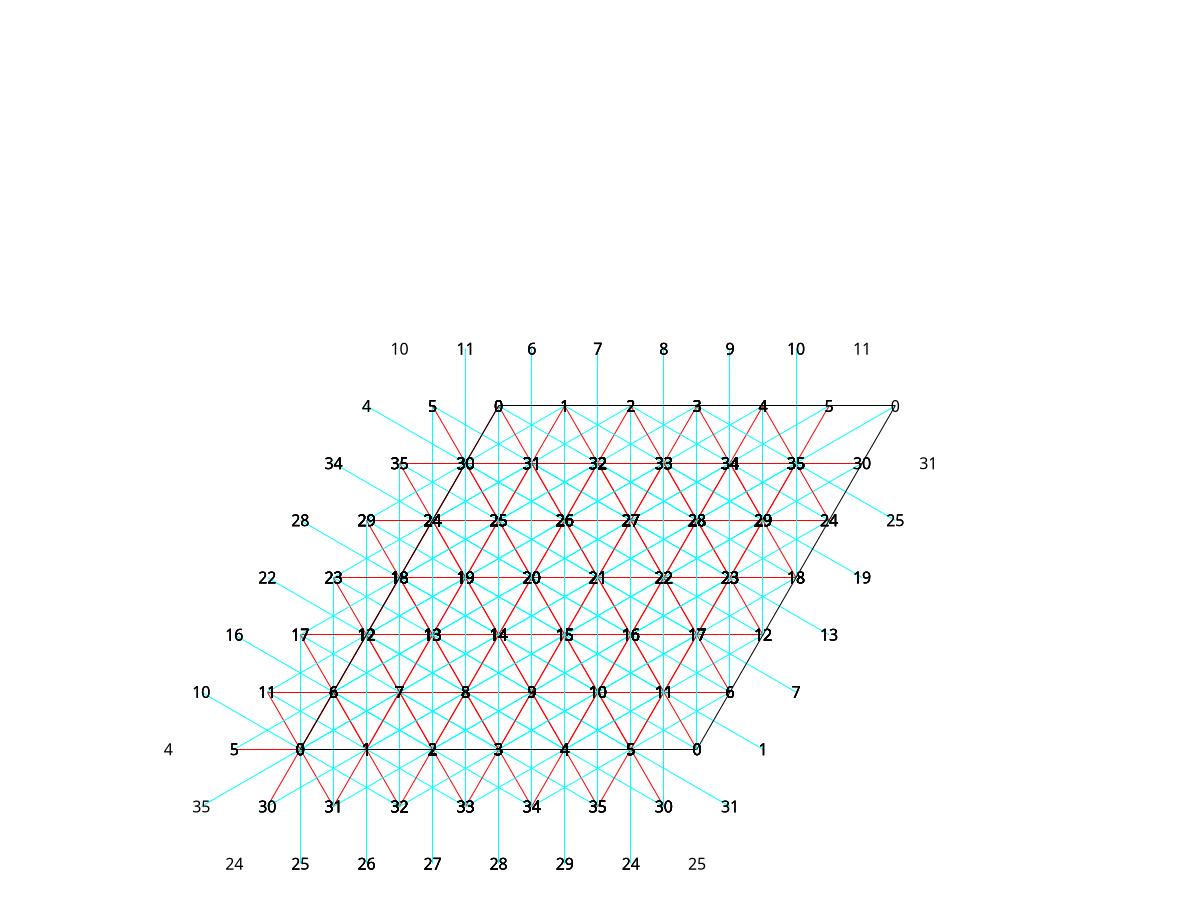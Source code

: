 #set terminal pdf color enhanced \
#dashed dl 1.0 size 20.0cm, 20.0cm 
#set output "lattice.pdf"
set xrange [-2.000000: 11.000000]
set yrange [-2.000000: 11.000000]
set size square
unset key
unset tics
unset border
set style line 1 lc 1 lt 1
set style line 2 lc 5 lt 1
set style line 3 lc 0 lt 1
set arrow from 0.000000, 0.000000 to 6.000000, 0.000000 nohead front ls 3
set arrow from 6.000000, 0.000000 to 9.000000, 5.196152 nohead front ls 3
set arrow from 9.000000, 5.196152 to 3.000000, 5.196152 nohead front ls 3
set arrow from 3.000000, 5.196152 to 0.000000, 0.000000 nohead front ls 3
set label "0" at 0.000000, 0.000000 center front
set label "5" at -1.000000, 0.000000 center front
set arrow from 0.000000, 0.000000 to -1.000000, 0.000000 nohead ls 1
set label "0" at 0.000000, 0.000000 center front
set label "1" at 1.000000, 0.000000 center front
set arrow from 0.000000, 0.000000 to 1.000000, 0.000000 nohead ls 1
set label "0" at 0.000000, 0.000000 center front
set label "30" at -0.500000, -0.866025 center front
set arrow from 0.000000, 0.000000 to -0.500000, -0.866025 nohead ls 1
set label "0" at 0.000000, 0.000000 center front
set label "6" at 0.500000, 0.866025 center front
set arrow from 0.000000, 0.000000 to 0.500000, 0.866025 nohead ls 1
set label "0" at 0.000000, 0.000000 center front
set label "11" at -0.500000, 0.866025 center front
set arrow from 0.000000, 0.000000 to -0.500000, 0.866025 nohead ls 1
set label "0" at 0.000000, 0.000000 center front
set label "31" at 0.500000, -0.866025 center front
set arrow from 0.000000, 0.000000 to 0.500000, -0.866025 nohead ls 1
set label "0" at 0.000000, 0.000000 center front
set label "10" at -1.500000, 0.866025 center front
set arrow from 0.000000, 0.000000 to -1.500000, 0.866025 nohead ls 2
set label "0" at 0.000000, 0.000000 center front
set label "32" at 1.500000, -0.866025 center front
set arrow from 0.000000, 0.000000 to 1.500000, -0.866025 nohead ls 2
set label "0" at 0.000000, 0.000000 center front
set label "35" at -1.500000, -0.866025 center front
set arrow from 0.000000, 0.000000 to -1.500000, -0.866025 nohead ls 2
set label "0" at 0.000000, 0.000000 center front
set label "7" at 1.500000, 0.866025 center front
set arrow from 0.000000, 0.000000 to 1.500000, 0.866025 nohead ls 2
set label "0" at 0.000000, 0.000000 center front
set label "25" at 0.000000, -1.732051 center front
set arrow from 0.000000, 0.000000 to 0.000000, -1.732051 nohead ls 2
set label "0" at 0.000000, 0.000000 center front
set label "17" at 0.000000, 1.732051 center front
set arrow from 0.000000, 0.000000 to 0.000000, 1.732051 nohead ls 2
set label "0" at 0.000000, 0.000000 center front
set label "4" at -2.000000, 0.000000 center front
set label "0" at 0.000000, 0.000000 center front
set label "2" at 2.000000, 0.000000 center front
set label "0" at 0.000000, 0.000000 center front
set label "24" at -1.000000, -1.732051 center front
set label "0" at 0.000000, 0.000000 center front
set label "12" at 1.000000, 1.732051 center front
set label "0" at 0.000000, 0.000000 center front
set label "16" at -1.000000, 1.732051 center front
set label "0" at 0.000000, 0.000000 center front
set label "26" at 1.000000, -1.732051 center front
set label "1" at 1.000000, 0.000000 center front
set label "0" at 0.000000, 0.000000 center front
set arrow from 1.000000, 0.000000 to 0.000000, 0.000000 nohead ls 1
set label "1" at 1.000000, 0.000000 center front
set label "2" at 2.000000, 0.000000 center front
set arrow from 1.000000, 0.000000 to 2.000000, 0.000000 nohead ls 1
set label "1" at 1.000000, 0.000000 center front
set label "31" at 0.500000, -0.866025 center front
set arrow from 1.000000, 0.000000 to 0.500000, -0.866025 nohead ls 1
set label "1" at 1.000000, 0.000000 center front
set label "7" at 1.500000, 0.866025 center front
set arrow from 1.000000, 0.000000 to 1.500000, 0.866025 nohead ls 1
set label "1" at 1.000000, 0.000000 center front
set label "6" at 0.500000, 0.866025 center front
set arrow from 1.000000, 0.000000 to 0.500000, 0.866025 nohead ls 1
set label "1" at 1.000000, 0.000000 center front
set label "32" at 1.500000, -0.866025 center front
set arrow from 1.000000, 0.000000 to 1.500000, -0.866025 nohead ls 1
set label "1" at 1.000000, 0.000000 center front
set label "11" at -0.500000, 0.866025 center front
set arrow from 1.000000, 0.000000 to -0.500000, 0.866025 nohead ls 2
set label "1" at 1.000000, 0.000000 center front
set label "33" at 2.500000, -0.866025 center front
set arrow from 1.000000, 0.000000 to 2.500000, -0.866025 nohead ls 2
set label "1" at 1.000000, 0.000000 center front
set label "30" at -0.500000, -0.866025 center front
set arrow from 1.000000, 0.000000 to -0.500000, -0.866025 nohead ls 2
set label "1" at 1.000000, 0.000000 center front
set label "8" at 2.500000, 0.866025 center front
set arrow from 1.000000, 0.000000 to 2.500000, 0.866025 nohead ls 2
set label "1" at 1.000000, 0.000000 center front
set label "26" at 1.000000, -1.732051 center front
set arrow from 1.000000, 0.000000 to 1.000000, -1.732051 nohead ls 2
set label "1" at 1.000000, 0.000000 center front
set label "12" at 1.000000, 1.732051 center front
set arrow from 1.000000, 0.000000 to 1.000000, 1.732051 nohead ls 2
set label "1" at 1.000000, 0.000000 center front
set label "5" at -1.000000, 0.000000 center front
set label "1" at 1.000000, 0.000000 center front
set label "3" at 3.000000, 0.000000 center front
set label "1" at 1.000000, 0.000000 center front
set label "25" at 0.000000, -1.732051 center front
set label "1" at 1.000000, 0.000000 center front
set label "13" at 2.000000, 1.732051 center front
set label "1" at 1.000000, 0.000000 center front
set label "17" at 0.000000, 1.732051 center front
set label "1" at 1.000000, 0.000000 center front
set label "27" at 2.000000, -1.732051 center front
set label "2" at 2.000000, 0.000000 center front
set label "1" at 1.000000, 0.000000 center front
set arrow from 2.000000, 0.000000 to 1.000000, 0.000000 nohead ls 1
set label "2" at 2.000000, 0.000000 center front
set label "3" at 3.000000, 0.000000 center front
set arrow from 2.000000, 0.000000 to 3.000000, 0.000000 nohead ls 1
set label "2" at 2.000000, 0.000000 center front
set label "32" at 1.500000, -0.866025 center front
set arrow from 2.000000, 0.000000 to 1.500000, -0.866025 nohead ls 1
set label "2" at 2.000000, 0.000000 center front
set label "8" at 2.500000, 0.866025 center front
set arrow from 2.000000, 0.000000 to 2.500000, 0.866025 nohead ls 1
set label "2" at 2.000000, 0.000000 center front
set label "7" at 1.500000, 0.866025 center front
set arrow from 2.000000, 0.000000 to 1.500000, 0.866025 nohead ls 1
set label "2" at 2.000000, 0.000000 center front
set label "33" at 2.500000, -0.866025 center front
set arrow from 2.000000, 0.000000 to 2.500000, -0.866025 nohead ls 1
set label "2" at 2.000000, 0.000000 center front
set label "6" at 0.500000, 0.866025 center front
set arrow from 2.000000, 0.000000 to 0.500000, 0.866025 nohead ls 2
set label "2" at 2.000000, 0.000000 center front
set label "34" at 3.500000, -0.866025 center front
set arrow from 2.000000, 0.000000 to 3.500000, -0.866025 nohead ls 2
set label "2" at 2.000000, 0.000000 center front
set label "31" at 0.500000, -0.866025 center front
set arrow from 2.000000, 0.000000 to 0.500000, -0.866025 nohead ls 2
set label "2" at 2.000000, 0.000000 center front
set label "9" at 3.500000, 0.866025 center front
set arrow from 2.000000, 0.000000 to 3.500000, 0.866025 nohead ls 2
set label "2" at 2.000000, 0.000000 center front
set label "27" at 2.000000, -1.732051 center front
set arrow from 2.000000, 0.000000 to 2.000000, -1.732051 nohead ls 2
set label "2" at 2.000000, 0.000000 center front
set label "13" at 2.000000, 1.732051 center front
set arrow from 2.000000, 0.000000 to 2.000000, 1.732051 nohead ls 2
set label "2" at 2.000000, 0.000000 center front
set label "0" at 0.000000, 0.000000 center front
set label "2" at 2.000000, 0.000000 center front
set label "4" at 4.000000, 0.000000 center front
set label "2" at 2.000000, 0.000000 center front
set label "26" at 1.000000, -1.732051 center front
set label "2" at 2.000000, 0.000000 center front
set label "14" at 3.000000, 1.732051 center front
set label "2" at 2.000000, 0.000000 center front
set label "12" at 1.000000, 1.732051 center front
set label "2" at 2.000000, 0.000000 center front
set label "28" at 3.000000, -1.732051 center front
set label "3" at 3.000000, 0.000000 center front
set label "2" at 2.000000, 0.000000 center front
set arrow from 3.000000, 0.000000 to 2.000000, 0.000000 nohead ls 1
set label "3" at 3.000000, 0.000000 center front
set label "4" at 4.000000, 0.000000 center front
set arrow from 3.000000, 0.000000 to 4.000000, 0.000000 nohead ls 1
set label "3" at 3.000000, 0.000000 center front
set label "33" at 2.500000, -0.866025 center front
set arrow from 3.000000, 0.000000 to 2.500000, -0.866025 nohead ls 1
set label "3" at 3.000000, 0.000000 center front
set label "9" at 3.500000, 0.866025 center front
set arrow from 3.000000, 0.000000 to 3.500000, 0.866025 nohead ls 1
set label "3" at 3.000000, 0.000000 center front
set label "8" at 2.500000, 0.866025 center front
set arrow from 3.000000, 0.000000 to 2.500000, 0.866025 nohead ls 1
set label "3" at 3.000000, 0.000000 center front
set label "34" at 3.500000, -0.866025 center front
set arrow from 3.000000, 0.000000 to 3.500000, -0.866025 nohead ls 1
set label "3" at 3.000000, 0.000000 center front
set label "7" at 1.500000, 0.866025 center front
set arrow from 3.000000, 0.000000 to 1.500000, 0.866025 nohead ls 2
set label "3" at 3.000000, 0.000000 center front
set label "35" at 4.500000, -0.866025 center front
set arrow from 3.000000, 0.000000 to 4.500000, -0.866025 nohead ls 2
set label "3" at 3.000000, 0.000000 center front
set label "32" at 1.500000, -0.866025 center front
set arrow from 3.000000, 0.000000 to 1.500000, -0.866025 nohead ls 2
set label "3" at 3.000000, 0.000000 center front
set label "10" at 4.500000, 0.866025 center front
set arrow from 3.000000, 0.000000 to 4.500000, 0.866025 nohead ls 2
set label "3" at 3.000000, 0.000000 center front
set label "28" at 3.000000, -1.732051 center front
set arrow from 3.000000, 0.000000 to 3.000000, -1.732051 nohead ls 2
set label "3" at 3.000000, 0.000000 center front
set label "14" at 3.000000, 1.732051 center front
set arrow from 3.000000, 0.000000 to 3.000000, 1.732051 nohead ls 2
set label "3" at 3.000000, 0.000000 center front
set label "1" at 1.000000, 0.000000 center front
set label "3" at 3.000000, 0.000000 center front
set label "5" at 5.000000, 0.000000 center front
set label "3" at 3.000000, 0.000000 center front
set label "27" at 2.000000, -1.732051 center front
set label "3" at 3.000000, 0.000000 center front
set label "15" at 4.000000, 1.732051 center front
set label "3" at 3.000000, 0.000000 center front
set label "13" at 2.000000, 1.732051 center front
set label "3" at 3.000000, 0.000000 center front
set label "29" at 4.000000, -1.732051 center front
set label "4" at 4.000000, 0.000000 center front
set label "3" at 3.000000, 0.000000 center front
set arrow from 4.000000, 0.000000 to 3.000000, 0.000000 nohead ls 1
set label "4" at 4.000000, 0.000000 center front
set label "5" at 5.000000, 0.000000 center front
set arrow from 4.000000, 0.000000 to 5.000000, 0.000000 nohead ls 1
set label "4" at 4.000000, 0.000000 center front
set label "34" at 3.500000, -0.866025 center front
set arrow from 4.000000, 0.000000 to 3.500000, -0.866025 nohead ls 1
set label "4" at 4.000000, 0.000000 center front
set label "10" at 4.500000, 0.866025 center front
set arrow from 4.000000, 0.000000 to 4.500000, 0.866025 nohead ls 1
set label "4" at 4.000000, 0.000000 center front
set label "9" at 3.500000, 0.866025 center front
set arrow from 4.000000, 0.000000 to 3.500000, 0.866025 nohead ls 1
set label "4" at 4.000000, 0.000000 center front
set label "35" at 4.500000, -0.866025 center front
set arrow from 4.000000, 0.000000 to 4.500000, -0.866025 nohead ls 1
set label "4" at 4.000000, 0.000000 center front
set label "8" at 2.500000, 0.866025 center front
set arrow from 4.000000, 0.000000 to 2.500000, 0.866025 nohead ls 2
set label "4" at 4.000000, 0.000000 center front
set label "30" at 5.500000, -0.866025 center front
set arrow from 4.000000, 0.000000 to 5.500000, -0.866025 nohead ls 2
set label "4" at 4.000000, 0.000000 center front
set label "33" at 2.500000, -0.866025 center front
set arrow from 4.000000, 0.000000 to 2.500000, -0.866025 nohead ls 2
set label "4" at 4.000000, 0.000000 center front
set label "11" at 5.500000, 0.866025 center front
set arrow from 4.000000, 0.000000 to 5.500000, 0.866025 nohead ls 2
set label "4" at 4.000000, 0.000000 center front
set label "29" at 4.000000, -1.732051 center front
set arrow from 4.000000, 0.000000 to 4.000000, -1.732051 nohead ls 2
set label "4" at 4.000000, 0.000000 center front
set label "15" at 4.000000, 1.732051 center front
set arrow from 4.000000, 0.000000 to 4.000000, 1.732051 nohead ls 2
set label "4" at 4.000000, 0.000000 center front
set label "2" at 2.000000, 0.000000 center front
set label "4" at 4.000000, 0.000000 center front
set label "0" at 6.000000, 0.000000 center front
set label "4" at 4.000000, 0.000000 center front
set label "28" at 3.000000, -1.732051 center front
set label "4" at 4.000000, 0.000000 center front
set label "16" at 5.000000, 1.732051 center front
set label "4" at 4.000000, 0.000000 center front
set label "14" at 3.000000, 1.732051 center front
set label "4" at 4.000000, 0.000000 center front
set label "24" at 5.000000, -1.732051 center front
set label "5" at 5.000000, 0.000000 center front
set label "4" at 4.000000, 0.000000 center front
set arrow from 5.000000, 0.000000 to 4.000000, 0.000000 nohead ls 1
set label "5" at 5.000000, 0.000000 center front
set label "0" at 6.000000, 0.000000 center front
set arrow from 5.000000, 0.000000 to 6.000000, 0.000000 nohead ls 1
set label "5" at 5.000000, 0.000000 center front
set label "35" at 4.500000, -0.866025 center front
set arrow from 5.000000, 0.000000 to 4.500000, -0.866025 nohead ls 1
set label "5" at 5.000000, 0.000000 center front
set label "11" at 5.500000, 0.866025 center front
set arrow from 5.000000, 0.000000 to 5.500000, 0.866025 nohead ls 1
set label "5" at 5.000000, 0.000000 center front
set label "10" at 4.500000, 0.866025 center front
set arrow from 5.000000, 0.000000 to 4.500000, 0.866025 nohead ls 1
set label "5" at 5.000000, 0.000000 center front
set label "30" at 5.500000, -0.866025 center front
set arrow from 5.000000, 0.000000 to 5.500000, -0.866025 nohead ls 1
set label "5" at 5.000000, 0.000000 center front
set label "9" at 3.500000, 0.866025 center front
set arrow from 5.000000, 0.000000 to 3.500000, 0.866025 nohead ls 2
set label "5" at 5.000000, 0.000000 center front
set label "31" at 6.500000, -0.866025 center front
set arrow from 5.000000, 0.000000 to 6.500000, -0.866025 nohead ls 2
set label "5" at 5.000000, 0.000000 center front
set label "34" at 3.500000, -0.866025 center front
set arrow from 5.000000, 0.000000 to 3.500000, -0.866025 nohead ls 2
set label "5" at 5.000000, 0.000000 center front
set label "6" at 6.500000, 0.866025 center front
set arrow from 5.000000, 0.000000 to 6.500000, 0.866025 nohead ls 2
set label "5" at 5.000000, 0.000000 center front
set label "24" at 5.000000, -1.732051 center front
set arrow from 5.000000, 0.000000 to 5.000000, -1.732051 nohead ls 2
set label "5" at 5.000000, 0.000000 center front
set label "16" at 5.000000, 1.732051 center front
set arrow from 5.000000, 0.000000 to 5.000000, 1.732051 nohead ls 2
set label "5" at 5.000000, 0.000000 center front
set label "3" at 3.000000, 0.000000 center front
set label "5" at 5.000000, 0.000000 center front
set label "1" at 7.000000, 0.000000 center front
set label "5" at 5.000000, 0.000000 center front
set label "29" at 4.000000, -1.732051 center front
set label "5" at 5.000000, 0.000000 center front
set label "17" at 6.000000, 1.732051 center front
set label "5" at 5.000000, 0.000000 center front
set label "15" at 4.000000, 1.732051 center front
set label "5" at 5.000000, 0.000000 center front
set label "25" at 6.000000, -1.732051 center front
set label "6" at 0.500000, 0.866025 center front
set label "11" at -0.500000, 0.866025 center front
set arrow from 0.500000, 0.866025 to -0.500000, 0.866025 nohead ls 1
set label "6" at 0.500000, 0.866025 center front
set label "7" at 1.500000, 0.866025 center front
set arrow from 0.500000, 0.866025 to 1.500000, 0.866025 nohead ls 1
set label "6" at 0.500000, 0.866025 center front
set label "0" at 0.000000, 0.000000 center front
set arrow from 0.500000, 0.866025 to 0.000000, 0.000000 nohead ls 1
set label "6" at 0.500000, 0.866025 center front
set label "12" at 1.000000, 1.732051 center front
set arrow from 0.500000, 0.866025 to 1.000000, 1.732051 nohead ls 1
set label "6" at 0.500000, 0.866025 center front
set label "17" at 0.000000, 1.732051 center front
set arrow from 0.500000, 0.866025 to 0.000000, 1.732051 nohead ls 1
set label "6" at 0.500000, 0.866025 center front
set label "1" at 1.000000, 0.000000 center front
set arrow from 0.500000, 0.866025 to 1.000000, 0.000000 nohead ls 1
set label "6" at 0.500000, 0.866025 center front
set label "16" at -1.000000, 1.732051 center front
set arrow from 0.500000, 0.866025 to -1.000000, 1.732051 nohead ls 2
set label "6" at 0.500000, 0.866025 center front
set label "2" at 2.000000, 0.000000 center front
set arrow from 0.500000, 0.866025 to 2.000000, 0.000000 nohead ls 2
set label "6" at 0.500000, 0.866025 center front
set label "5" at -1.000000, 0.000000 center front
set arrow from 0.500000, 0.866025 to -1.000000, 0.000000 nohead ls 2
set label "6" at 0.500000, 0.866025 center front
set label "13" at 2.000000, 1.732051 center front
set arrow from 0.500000, 0.866025 to 2.000000, 1.732051 nohead ls 2
set label "6" at 0.500000, 0.866025 center front
set label "31" at 0.500000, -0.866025 center front
set arrow from 0.500000, 0.866025 to 0.500000, -0.866025 nohead ls 2
set label "6" at 0.500000, 0.866025 center front
set label "23" at 0.500000, 2.598076 center front
set arrow from 0.500000, 0.866025 to 0.500000, 2.598076 nohead ls 2
set label "6" at 0.500000, 0.866025 center front
set label "10" at -1.500000, 0.866025 center front
set label "6" at 0.500000, 0.866025 center front
set label "8" at 2.500000, 0.866025 center front
set label "6" at 0.500000, 0.866025 center front
set label "30" at -0.500000, -0.866025 center front
set label "6" at 0.500000, 0.866025 center front
set label "18" at 1.500000, 2.598076 center front
set label "6" at 0.500000, 0.866025 center front
set label "22" at -0.500000, 2.598076 center front
set label "6" at 0.500000, 0.866025 center front
set label "32" at 1.500000, -0.866025 center front
set label "7" at 1.500000, 0.866025 center front
set label "6" at 0.500000, 0.866025 center front
set arrow from 1.500000, 0.866025 to 0.500000, 0.866025 nohead ls 1
set label "7" at 1.500000, 0.866025 center front
set label "8" at 2.500000, 0.866025 center front
set arrow from 1.500000, 0.866025 to 2.500000, 0.866025 nohead ls 1
set label "7" at 1.500000, 0.866025 center front
set label "1" at 1.000000, 0.000000 center front
set arrow from 1.500000, 0.866025 to 1.000000, 0.000000 nohead ls 1
set label "7" at 1.500000, 0.866025 center front
set label "13" at 2.000000, 1.732051 center front
set arrow from 1.500000, 0.866025 to 2.000000, 1.732051 nohead ls 1
set label "7" at 1.500000, 0.866025 center front
set label "12" at 1.000000, 1.732051 center front
set arrow from 1.500000, 0.866025 to 1.000000, 1.732051 nohead ls 1
set label "7" at 1.500000, 0.866025 center front
set label "2" at 2.000000, 0.000000 center front
set arrow from 1.500000, 0.866025 to 2.000000, 0.000000 nohead ls 1
set label "7" at 1.500000, 0.866025 center front
set label "17" at 0.000000, 1.732051 center front
set arrow from 1.500000, 0.866025 to 0.000000, 1.732051 nohead ls 2
set label "7" at 1.500000, 0.866025 center front
set label "3" at 3.000000, 0.000000 center front
set arrow from 1.500000, 0.866025 to 3.000000, 0.000000 nohead ls 2
set label "7" at 1.500000, 0.866025 center front
set label "0" at 0.000000, 0.000000 center front
set arrow from 1.500000, 0.866025 to 0.000000, 0.000000 nohead ls 2
set label "7" at 1.500000, 0.866025 center front
set label "14" at 3.000000, 1.732051 center front
set arrow from 1.500000, 0.866025 to 3.000000, 1.732051 nohead ls 2
set label "7" at 1.500000, 0.866025 center front
set label "32" at 1.500000, -0.866025 center front
set arrow from 1.500000, 0.866025 to 1.500000, -0.866025 nohead ls 2
set label "7" at 1.500000, 0.866025 center front
set label "18" at 1.500000, 2.598076 center front
set arrow from 1.500000, 0.866025 to 1.500000, 2.598076 nohead ls 2
set label "7" at 1.500000, 0.866025 center front
set label "11" at -0.500000, 0.866025 center front
set label "7" at 1.500000, 0.866025 center front
set label "9" at 3.500000, 0.866025 center front
set label "7" at 1.500000, 0.866025 center front
set label "31" at 0.500000, -0.866025 center front
set label "7" at 1.500000, 0.866025 center front
set label "19" at 2.500000, 2.598076 center front
set label "7" at 1.500000, 0.866025 center front
set label "23" at 0.500000, 2.598076 center front
set label "7" at 1.500000, 0.866025 center front
set label "33" at 2.500000, -0.866025 center front
set label "8" at 2.500000, 0.866025 center front
set label "7" at 1.500000, 0.866025 center front
set arrow from 2.500000, 0.866025 to 1.500000, 0.866025 nohead ls 1
set label "8" at 2.500000, 0.866025 center front
set label "9" at 3.500000, 0.866025 center front
set arrow from 2.500000, 0.866025 to 3.500000, 0.866025 nohead ls 1
set label "8" at 2.500000, 0.866025 center front
set label "2" at 2.000000, 0.000000 center front
set arrow from 2.500000, 0.866025 to 2.000000, 0.000000 nohead ls 1
set label "8" at 2.500000, 0.866025 center front
set label "14" at 3.000000, 1.732051 center front
set arrow from 2.500000, 0.866025 to 3.000000, 1.732051 nohead ls 1
set label "8" at 2.500000, 0.866025 center front
set label "13" at 2.000000, 1.732051 center front
set arrow from 2.500000, 0.866025 to 2.000000, 1.732051 nohead ls 1
set label "8" at 2.500000, 0.866025 center front
set label "3" at 3.000000, 0.000000 center front
set arrow from 2.500000, 0.866025 to 3.000000, 0.000000 nohead ls 1
set label "8" at 2.500000, 0.866025 center front
set label "12" at 1.000000, 1.732051 center front
set arrow from 2.500000, 0.866025 to 1.000000, 1.732051 nohead ls 2
set label "8" at 2.500000, 0.866025 center front
set label "4" at 4.000000, 0.000000 center front
set arrow from 2.500000, 0.866025 to 4.000000, 0.000000 nohead ls 2
set label "8" at 2.500000, 0.866025 center front
set label "1" at 1.000000, 0.000000 center front
set arrow from 2.500000, 0.866025 to 1.000000, 0.000000 nohead ls 2
set label "8" at 2.500000, 0.866025 center front
set label "15" at 4.000000, 1.732051 center front
set arrow from 2.500000, 0.866025 to 4.000000, 1.732051 nohead ls 2
set label "8" at 2.500000, 0.866025 center front
set label "33" at 2.500000, -0.866025 center front
set arrow from 2.500000, 0.866025 to 2.500000, -0.866025 nohead ls 2
set label "8" at 2.500000, 0.866025 center front
set label "19" at 2.500000, 2.598076 center front
set arrow from 2.500000, 0.866025 to 2.500000, 2.598076 nohead ls 2
set label "8" at 2.500000, 0.866025 center front
set label "6" at 0.500000, 0.866025 center front
set label "8" at 2.500000, 0.866025 center front
set label "10" at 4.500000, 0.866025 center front
set label "8" at 2.500000, 0.866025 center front
set label "32" at 1.500000, -0.866025 center front
set label "8" at 2.500000, 0.866025 center front
set label "20" at 3.500000, 2.598076 center front
set label "8" at 2.500000, 0.866025 center front
set label "18" at 1.500000, 2.598076 center front
set label "8" at 2.500000, 0.866025 center front
set label "34" at 3.500000, -0.866025 center front
set label "9" at 3.500000, 0.866025 center front
set label "8" at 2.500000, 0.866025 center front
set arrow from 3.500000, 0.866025 to 2.500000, 0.866025 nohead ls 1
set label "9" at 3.500000, 0.866025 center front
set label "10" at 4.500000, 0.866025 center front
set arrow from 3.500000, 0.866025 to 4.500000, 0.866025 nohead ls 1
set label "9" at 3.500000, 0.866025 center front
set label "3" at 3.000000, 0.000000 center front
set arrow from 3.500000, 0.866025 to 3.000000, 0.000000 nohead ls 1
set label "9" at 3.500000, 0.866025 center front
set label "15" at 4.000000, 1.732051 center front
set arrow from 3.500000, 0.866025 to 4.000000, 1.732051 nohead ls 1
set label "9" at 3.500000, 0.866025 center front
set label "14" at 3.000000, 1.732051 center front
set arrow from 3.500000, 0.866025 to 3.000000, 1.732051 nohead ls 1
set label "9" at 3.500000, 0.866025 center front
set label "4" at 4.000000, 0.000000 center front
set arrow from 3.500000, 0.866025 to 4.000000, 0.000000 nohead ls 1
set label "9" at 3.500000, 0.866025 center front
set label "13" at 2.000000, 1.732051 center front
set arrow from 3.500000, 0.866025 to 2.000000, 1.732051 nohead ls 2
set label "9" at 3.500000, 0.866025 center front
set label "5" at 5.000000, 0.000000 center front
set arrow from 3.500000, 0.866025 to 5.000000, 0.000000 nohead ls 2
set label "9" at 3.500000, 0.866025 center front
set label "2" at 2.000000, 0.000000 center front
set arrow from 3.500000, 0.866025 to 2.000000, 0.000000 nohead ls 2
set label "9" at 3.500000, 0.866025 center front
set label "16" at 5.000000, 1.732051 center front
set arrow from 3.500000, 0.866025 to 5.000000, 1.732051 nohead ls 2
set label "9" at 3.500000, 0.866025 center front
set label "34" at 3.500000, -0.866025 center front
set arrow from 3.500000, 0.866025 to 3.500000, -0.866025 nohead ls 2
set label "9" at 3.500000, 0.866025 center front
set label "20" at 3.500000, 2.598076 center front
set arrow from 3.500000, 0.866025 to 3.500000, 2.598076 nohead ls 2
set label "9" at 3.500000, 0.866025 center front
set label "7" at 1.500000, 0.866025 center front
set label "9" at 3.500000, 0.866025 center front
set label "11" at 5.500000, 0.866025 center front
set label "9" at 3.500000, 0.866025 center front
set label "33" at 2.500000, -0.866025 center front
set label "9" at 3.500000, 0.866025 center front
set label "21" at 4.500000, 2.598076 center front
set label "9" at 3.500000, 0.866025 center front
set label "19" at 2.500000, 2.598076 center front
set label "9" at 3.500000, 0.866025 center front
set label "35" at 4.500000, -0.866025 center front
set label "10" at 4.500000, 0.866025 center front
set label "9" at 3.500000, 0.866025 center front
set arrow from 4.500000, 0.866025 to 3.500000, 0.866025 nohead ls 1
set label "10" at 4.500000, 0.866025 center front
set label "11" at 5.500000, 0.866025 center front
set arrow from 4.500000, 0.866025 to 5.500000, 0.866025 nohead ls 1
set label "10" at 4.500000, 0.866025 center front
set label "4" at 4.000000, 0.000000 center front
set arrow from 4.500000, 0.866025 to 4.000000, 0.000000 nohead ls 1
set label "10" at 4.500000, 0.866025 center front
set label "16" at 5.000000, 1.732051 center front
set arrow from 4.500000, 0.866025 to 5.000000, 1.732051 nohead ls 1
set label "10" at 4.500000, 0.866025 center front
set label "15" at 4.000000, 1.732051 center front
set arrow from 4.500000, 0.866025 to 4.000000, 1.732051 nohead ls 1
set label "10" at 4.500000, 0.866025 center front
set label "5" at 5.000000, 0.000000 center front
set arrow from 4.500000, 0.866025 to 5.000000, 0.000000 nohead ls 1
set label "10" at 4.500000, 0.866025 center front
set label "14" at 3.000000, 1.732051 center front
set arrow from 4.500000, 0.866025 to 3.000000, 1.732051 nohead ls 2
set label "10" at 4.500000, 0.866025 center front
set label "0" at 6.000000, 0.000000 center front
set arrow from 4.500000, 0.866025 to 6.000000, 0.000000 nohead ls 2
set label "10" at 4.500000, 0.866025 center front
set label "3" at 3.000000, 0.000000 center front
set arrow from 4.500000, 0.866025 to 3.000000, 0.000000 nohead ls 2
set label "10" at 4.500000, 0.866025 center front
set label "17" at 6.000000, 1.732051 center front
set arrow from 4.500000, 0.866025 to 6.000000, 1.732051 nohead ls 2
set label "10" at 4.500000, 0.866025 center front
set label "35" at 4.500000, -0.866025 center front
set arrow from 4.500000, 0.866025 to 4.500000, -0.866025 nohead ls 2
set label "10" at 4.500000, 0.866025 center front
set label "21" at 4.500000, 2.598076 center front
set arrow from 4.500000, 0.866025 to 4.500000, 2.598076 nohead ls 2
set label "10" at 4.500000, 0.866025 center front
set label "8" at 2.500000, 0.866025 center front
set label "10" at 4.500000, 0.866025 center front
set label "6" at 6.500000, 0.866025 center front
set label "10" at 4.500000, 0.866025 center front
set label "34" at 3.500000, -0.866025 center front
set label "10" at 4.500000, 0.866025 center front
set label "22" at 5.500000, 2.598076 center front
set label "10" at 4.500000, 0.866025 center front
set label "20" at 3.500000, 2.598076 center front
set label "10" at 4.500000, 0.866025 center front
set label "30" at 5.500000, -0.866025 center front
set label "11" at 5.500000, 0.866025 center front
set label "10" at 4.500000, 0.866025 center front
set arrow from 5.500000, 0.866025 to 4.500000, 0.866025 nohead ls 1
set label "11" at 5.500000, 0.866025 center front
set label "6" at 6.500000, 0.866025 center front
set arrow from 5.500000, 0.866025 to 6.500000, 0.866025 nohead ls 1
set label "11" at 5.500000, 0.866025 center front
set label "5" at 5.000000, 0.000000 center front
set arrow from 5.500000, 0.866025 to 5.000000, 0.000000 nohead ls 1
set label "11" at 5.500000, 0.866025 center front
set label "17" at 6.000000, 1.732051 center front
set arrow from 5.500000, 0.866025 to 6.000000, 1.732051 nohead ls 1
set label "11" at 5.500000, 0.866025 center front
set label "16" at 5.000000, 1.732051 center front
set arrow from 5.500000, 0.866025 to 5.000000, 1.732051 nohead ls 1
set label "11" at 5.500000, 0.866025 center front
set label "0" at 6.000000, 0.000000 center front
set arrow from 5.500000, 0.866025 to 6.000000, 0.000000 nohead ls 1
set label "11" at 5.500000, 0.866025 center front
set label "15" at 4.000000, 1.732051 center front
set arrow from 5.500000, 0.866025 to 4.000000, 1.732051 nohead ls 2
set label "11" at 5.500000, 0.866025 center front
set label "1" at 7.000000, 0.000000 center front
set arrow from 5.500000, 0.866025 to 7.000000, 0.000000 nohead ls 2
set label "11" at 5.500000, 0.866025 center front
set label "4" at 4.000000, 0.000000 center front
set arrow from 5.500000, 0.866025 to 4.000000, 0.000000 nohead ls 2
set label "11" at 5.500000, 0.866025 center front
set label "12" at 7.000000, 1.732051 center front
set arrow from 5.500000, 0.866025 to 7.000000, 1.732051 nohead ls 2
set label "11" at 5.500000, 0.866025 center front
set label "30" at 5.500000, -0.866025 center front
set arrow from 5.500000, 0.866025 to 5.500000, -0.866025 nohead ls 2
set label "11" at 5.500000, 0.866025 center front
set label "22" at 5.500000, 2.598076 center front
set arrow from 5.500000, 0.866025 to 5.500000, 2.598076 nohead ls 2
set label "11" at 5.500000, 0.866025 center front
set label "9" at 3.500000, 0.866025 center front
set label "11" at 5.500000, 0.866025 center front
set label "7" at 7.500000, 0.866025 center front
set label "11" at 5.500000, 0.866025 center front
set label "35" at 4.500000, -0.866025 center front
set label "11" at 5.500000, 0.866025 center front
set label "23" at 6.500000, 2.598076 center front
set label "11" at 5.500000, 0.866025 center front
set label "21" at 4.500000, 2.598076 center front
set label "11" at 5.500000, 0.866025 center front
set label "31" at 6.500000, -0.866025 center front
set label "12" at 1.000000, 1.732051 center front
set label "17" at 0.000000, 1.732051 center front
set arrow from 1.000000, 1.732051 to 0.000000, 1.732051 nohead ls 1
set label "12" at 1.000000, 1.732051 center front
set label "13" at 2.000000, 1.732051 center front
set arrow from 1.000000, 1.732051 to 2.000000, 1.732051 nohead ls 1
set label "12" at 1.000000, 1.732051 center front
set label "6" at 0.500000, 0.866025 center front
set arrow from 1.000000, 1.732051 to 0.500000, 0.866025 nohead ls 1
set label "12" at 1.000000, 1.732051 center front
set label "18" at 1.500000, 2.598076 center front
set arrow from 1.000000, 1.732051 to 1.500000, 2.598076 nohead ls 1
set label "12" at 1.000000, 1.732051 center front
set label "23" at 0.500000, 2.598076 center front
set arrow from 1.000000, 1.732051 to 0.500000, 2.598076 nohead ls 1
set label "12" at 1.000000, 1.732051 center front
set label "7" at 1.500000, 0.866025 center front
set arrow from 1.000000, 1.732051 to 1.500000, 0.866025 nohead ls 1
set label "12" at 1.000000, 1.732051 center front
set label "22" at -0.500000, 2.598076 center front
set arrow from 1.000000, 1.732051 to -0.500000, 2.598076 nohead ls 2
set label "12" at 1.000000, 1.732051 center front
set label "8" at 2.500000, 0.866025 center front
set arrow from 1.000000, 1.732051 to 2.500000, 0.866025 nohead ls 2
set label "12" at 1.000000, 1.732051 center front
set label "11" at -0.500000, 0.866025 center front
set arrow from 1.000000, 1.732051 to -0.500000, 0.866025 nohead ls 2
set label "12" at 1.000000, 1.732051 center front
set label "19" at 2.500000, 2.598076 center front
set arrow from 1.000000, 1.732051 to 2.500000, 2.598076 nohead ls 2
set label "12" at 1.000000, 1.732051 center front
set label "1" at 1.000000, 0.000000 center front
set arrow from 1.000000, 1.732051 to 1.000000, 0.000000 nohead ls 2
set label "12" at 1.000000, 1.732051 center front
set label "29" at 1.000000, 3.464102 center front
set arrow from 1.000000, 1.732051 to 1.000000, 3.464102 nohead ls 2
set label "12" at 1.000000, 1.732051 center front
set label "16" at -1.000000, 1.732051 center front
set label "12" at 1.000000, 1.732051 center front
set label "14" at 3.000000, 1.732051 center front
set label "12" at 1.000000, 1.732051 center front
set label "0" at 0.000000, 0.000000 center front
set label "12" at 1.000000, 1.732051 center front
set label "24" at 2.000000, 3.464102 center front
set label "12" at 1.000000, 1.732051 center front
set label "28" at 0.000000, 3.464102 center front
set label "12" at 1.000000, 1.732051 center front
set label "2" at 2.000000, 0.000000 center front
set label "13" at 2.000000, 1.732051 center front
set label "12" at 1.000000, 1.732051 center front
set arrow from 2.000000, 1.732051 to 1.000000, 1.732051 nohead ls 1
set label "13" at 2.000000, 1.732051 center front
set label "14" at 3.000000, 1.732051 center front
set arrow from 2.000000, 1.732051 to 3.000000, 1.732051 nohead ls 1
set label "13" at 2.000000, 1.732051 center front
set label "7" at 1.500000, 0.866025 center front
set arrow from 2.000000, 1.732051 to 1.500000, 0.866025 nohead ls 1
set label "13" at 2.000000, 1.732051 center front
set label "19" at 2.500000, 2.598076 center front
set arrow from 2.000000, 1.732051 to 2.500000, 2.598076 nohead ls 1
set label "13" at 2.000000, 1.732051 center front
set label "18" at 1.500000, 2.598076 center front
set arrow from 2.000000, 1.732051 to 1.500000, 2.598076 nohead ls 1
set label "13" at 2.000000, 1.732051 center front
set label "8" at 2.500000, 0.866025 center front
set arrow from 2.000000, 1.732051 to 2.500000, 0.866025 nohead ls 1
set label "13" at 2.000000, 1.732051 center front
set label "23" at 0.500000, 2.598076 center front
set arrow from 2.000000, 1.732051 to 0.500000, 2.598076 nohead ls 2
set label "13" at 2.000000, 1.732051 center front
set label "9" at 3.500000, 0.866025 center front
set arrow from 2.000000, 1.732051 to 3.500000, 0.866025 nohead ls 2
set label "13" at 2.000000, 1.732051 center front
set label "6" at 0.500000, 0.866025 center front
set arrow from 2.000000, 1.732051 to 0.500000, 0.866025 nohead ls 2
set label "13" at 2.000000, 1.732051 center front
set label "20" at 3.500000, 2.598076 center front
set arrow from 2.000000, 1.732051 to 3.500000, 2.598076 nohead ls 2
set label "13" at 2.000000, 1.732051 center front
set label "2" at 2.000000, 0.000000 center front
set arrow from 2.000000, 1.732051 to 2.000000, 0.000000 nohead ls 2
set label "13" at 2.000000, 1.732051 center front
set label "24" at 2.000000, 3.464102 center front
set arrow from 2.000000, 1.732051 to 2.000000, 3.464102 nohead ls 2
set label "13" at 2.000000, 1.732051 center front
set label "17" at 0.000000, 1.732051 center front
set label "13" at 2.000000, 1.732051 center front
set label "15" at 4.000000, 1.732051 center front
set label "13" at 2.000000, 1.732051 center front
set label "1" at 1.000000, 0.000000 center front
set label "13" at 2.000000, 1.732051 center front
set label "25" at 3.000000, 3.464102 center front
set label "13" at 2.000000, 1.732051 center front
set label "29" at 1.000000, 3.464102 center front
set label "13" at 2.000000, 1.732051 center front
set label "3" at 3.000000, 0.000000 center front
set label "14" at 3.000000, 1.732051 center front
set label "13" at 2.000000, 1.732051 center front
set arrow from 3.000000, 1.732051 to 2.000000, 1.732051 nohead ls 1
set label "14" at 3.000000, 1.732051 center front
set label "15" at 4.000000, 1.732051 center front
set arrow from 3.000000, 1.732051 to 4.000000, 1.732051 nohead ls 1
set label "14" at 3.000000, 1.732051 center front
set label "8" at 2.500000, 0.866025 center front
set arrow from 3.000000, 1.732051 to 2.500000, 0.866025 nohead ls 1
set label "14" at 3.000000, 1.732051 center front
set label "20" at 3.500000, 2.598076 center front
set arrow from 3.000000, 1.732051 to 3.500000, 2.598076 nohead ls 1
set label "14" at 3.000000, 1.732051 center front
set label "19" at 2.500000, 2.598076 center front
set arrow from 3.000000, 1.732051 to 2.500000, 2.598076 nohead ls 1
set label "14" at 3.000000, 1.732051 center front
set label "9" at 3.500000, 0.866025 center front
set arrow from 3.000000, 1.732051 to 3.500000, 0.866025 nohead ls 1
set label "14" at 3.000000, 1.732051 center front
set label "18" at 1.500000, 2.598076 center front
set arrow from 3.000000, 1.732051 to 1.500000, 2.598076 nohead ls 2
set label "14" at 3.000000, 1.732051 center front
set label "10" at 4.500000, 0.866025 center front
set arrow from 3.000000, 1.732051 to 4.500000, 0.866025 nohead ls 2
set label "14" at 3.000000, 1.732051 center front
set label "7" at 1.500000, 0.866025 center front
set arrow from 3.000000, 1.732051 to 1.500000, 0.866025 nohead ls 2
set label "14" at 3.000000, 1.732051 center front
set label "21" at 4.500000, 2.598076 center front
set arrow from 3.000000, 1.732051 to 4.500000, 2.598076 nohead ls 2
set label "14" at 3.000000, 1.732051 center front
set label "3" at 3.000000, 0.000000 center front
set arrow from 3.000000, 1.732051 to 3.000000, 0.000000 nohead ls 2
set label "14" at 3.000000, 1.732051 center front
set label "25" at 3.000000, 3.464102 center front
set arrow from 3.000000, 1.732051 to 3.000000, 3.464102 nohead ls 2
set label "14" at 3.000000, 1.732051 center front
set label "12" at 1.000000, 1.732051 center front
set label "14" at 3.000000, 1.732051 center front
set label "16" at 5.000000, 1.732051 center front
set label "14" at 3.000000, 1.732051 center front
set label "2" at 2.000000, 0.000000 center front
set label "14" at 3.000000, 1.732051 center front
set label "26" at 4.000000, 3.464102 center front
set label "14" at 3.000000, 1.732051 center front
set label "24" at 2.000000, 3.464102 center front
set label "14" at 3.000000, 1.732051 center front
set label "4" at 4.000000, 0.000000 center front
set label "15" at 4.000000, 1.732051 center front
set label "14" at 3.000000, 1.732051 center front
set arrow from 4.000000, 1.732051 to 3.000000, 1.732051 nohead ls 1
set label "15" at 4.000000, 1.732051 center front
set label "16" at 5.000000, 1.732051 center front
set arrow from 4.000000, 1.732051 to 5.000000, 1.732051 nohead ls 1
set label "15" at 4.000000, 1.732051 center front
set label "9" at 3.500000, 0.866025 center front
set arrow from 4.000000, 1.732051 to 3.500000, 0.866025 nohead ls 1
set label "15" at 4.000000, 1.732051 center front
set label "21" at 4.500000, 2.598076 center front
set arrow from 4.000000, 1.732051 to 4.500000, 2.598076 nohead ls 1
set label "15" at 4.000000, 1.732051 center front
set label "20" at 3.500000, 2.598076 center front
set arrow from 4.000000, 1.732051 to 3.500000, 2.598076 nohead ls 1
set label "15" at 4.000000, 1.732051 center front
set label "10" at 4.500000, 0.866025 center front
set arrow from 4.000000, 1.732051 to 4.500000, 0.866025 nohead ls 1
set label "15" at 4.000000, 1.732051 center front
set label "19" at 2.500000, 2.598076 center front
set arrow from 4.000000, 1.732051 to 2.500000, 2.598076 nohead ls 2
set label "15" at 4.000000, 1.732051 center front
set label "11" at 5.500000, 0.866025 center front
set arrow from 4.000000, 1.732051 to 5.500000, 0.866025 nohead ls 2
set label "15" at 4.000000, 1.732051 center front
set label "8" at 2.500000, 0.866025 center front
set arrow from 4.000000, 1.732051 to 2.500000, 0.866025 nohead ls 2
set label "15" at 4.000000, 1.732051 center front
set label "22" at 5.500000, 2.598076 center front
set arrow from 4.000000, 1.732051 to 5.500000, 2.598076 nohead ls 2
set label "15" at 4.000000, 1.732051 center front
set label "4" at 4.000000, 0.000000 center front
set arrow from 4.000000, 1.732051 to 4.000000, 0.000000 nohead ls 2
set label "15" at 4.000000, 1.732051 center front
set label "26" at 4.000000, 3.464102 center front
set arrow from 4.000000, 1.732051 to 4.000000, 3.464102 nohead ls 2
set label "15" at 4.000000, 1.732051 center front
set label "13" at 2.000000, 1.732051 center front
set label "15" at 4.000000, 1.732051 center front
set label "17" at 6.000000, 1.732051 center front
set label "15" at 4.000000, 1.732051 center front
set label "3" at 3.000000, 0.000000 center front
set label "15" at 4.000000, 1.732051 center front
set label "27" at 5.000000, 3.464102 center front
set label "15" at 4.000000, 1.732051 center front
set label "25" at 3.000000, 3.464102 center front
set label "15" at 4.000000, 1.732051 center front
set label "5" at 5.000000, 0.000000 center front
set label "16" at 5.000000, 1.732051 center front
set label "15" at 4.000000, 1.732051 center front
set arrow from 5.000000, 1.732051 to 4.000000, 1.732051 nohead ls 1
set label "16" at 5.000000, 1.732051 center front
set label "17" at 6.000000, 1.732051 center front
set arrow from 5.000000, 1.732051 to 6.000000, 1.732051 nohead ls 1
set label "16" at 5.000000, 1.732051 center front
set label "10" at 4.500000, 0.866025 center front
set arrow from 5.000000, 1.732051 to 4.500000, 0.866025 nohead ls 1
set label "16" at 5.000000, 1.732051 center front
set label "22" at 5.500000, 2.598076 center front
set arrow from 5.000000, 1.732051 to 5.500000, 2.598076 nohead ls 1
set label "16" at 5.000000, 1.732051 center front
set label "21" at 4.500000, 2.598076 center front
set arrow from 5.000000, 1.732051 to 4.500000, 2.598076 nohead ls 1
set label "16" at 5.000000, 1.732051 center front
set label "11" at 5.500000, 0.866025 center front
set arrow from 5.000000, 1.732051 to 5.500000, 0.866025 nohead ls 1
set label "16" at 5.000000, 1.732051 center front
set label "20" at 3.500000, 2.598076 center front
set arrow from 5.000000, 1.732051 to 3.500000, 2.598076 nohead ls 2
set label "16" at 5.000000, 1.732051 center front
set label "6" at 6.500000, 0.866025 center front
set arrow from 5.000000, 1.732051 to 6.500000, 0.866025 nohead ls 2
set label "16" at 5.000000, 1.732051 center front
set label "9" at 3.500000, 0.866025 center front
set arrow from 5.000000, 1.732051 to 3.500000, 0.866025 nohead ls 2
set label "16" at 5.000000, 1.732051 center front
set label "23" at 6.500000, 2.598076 center front
set arrow from 5.000000, 1.732051 to 6.500000, 2.598076 nohead ls 2
set label "16" at 5.000000, 1.732051 center front
set label "5" at 5.000000, 0.000000 center front
set arrow from 5.000000, 1.732051 to 5.000000, 0.000000 nohead ls 2
set label "16" at 5.000000, 1.732051 center front
set label "27" at 5.000000, 3.464102 center front
set arrow from 5.000000, 1.732051 to 5.000000, 3.464102 nohead ls 2
set label "16" at 5.000000, 1.732051 center front
set label "14" at 3.000000, 1.732051 center front
set label "16" at 5.000000, 1.732051 center front
set label "12" at 7.000000, 1.732051 center front
set label "16" at 5.000000, 1.732051 center front
set label "4" at 4.000000, 0.000000 center front
set label "16" at 5.000000, 1.732051 center front
set label "28" at 6.000000, 3.464102 center front
set label "16" at 5.000000, 1.732051 center front
set label "26" at 4.000000, 3.464102 center front
set label "16" at 5.000000, 1.732051 center front
set label "0" at 6.000000, 0.000000 center front
set label "17" at 6.000000, 1.732051 center front
set label "16" at 5.000000, 1.732051 center front
set arrow from 6.000000, 1.732051 to 5.000000, 1.732051 nohead ls 1
set label "17" at 6.000000, 1.732051 center front
set label "12" at 7.000000, 1.732051 center front
set arrow from 6.000000, 1.732051 to 7.000000, 1.732051 nohead ls 1
set label "17" at 6.000000, 1.732051 center front
set label "11" at 5.500000, 0.866025 center front
set arrow from 6.000000, 1.732051 to 5.500000, 0.866025 nohead ls 1
set label "17" at 6.000000, 1.732051 center front
set label "23" at 6.500000, 2.598076 center front
set arrow from 6.000000, 1.732051 to 6.500000, 2.598076 nohead ls 1
set label "17" at 6.000000, 1.732051 center front
set label "22" at 5.500000, 2.598076 center front
set arrow from 6.000000, 1.732051 to 5.500000, 2.598076 nohead ls 1
set label "17" at 6.000000, 1.732051 center front
set label "6" at 6.500000, 0.866025 center front
set arrow from 6.000000, 1.732051 to 6.500000, 0.866025 nohead ls 1
set label "17" at 6.000000, 1.732051 center front
set label "21" at 4.500000, 2.598076 center front
set arrow from 6.000000, 1.732051 to 4.500000, 2.598076 nohead ls 2
set label "17" at 6.000000, 1.732051 center front
set label "7" at 7.500000, 0.866025 center front
set arrow from 6.000000, 1.732051 to 7.500000, 0.866025 nohead ls 2
set label "17" at 6.000000, 1.732051 center front
set label "10" at 4.500000, 0.866025 center front
set arrow from 6.000000, 1.732051 to 4.500000, 0.866025 nohead ls 2
set label "17" at 6.000000, 1.732051 center front
set label "18" at 7.500000, 2.598076 center front
set arrow from 6.000000, 1.732051 to 7.500000, 2.598076 nohead ls 2
set label "17" at 6.000000, 1.732051 center front
set label "0" at 6.000000, 0.000000 center front
set arrow from 6.000000, 1.732051 to 6.000000, 0.000000 nohead ls 2
set label "17" at 6.000000, 1.732051 center front
set label "28" at 6.000000, 3.464102 center front
set arrow from 6.000000, 1.732051 to 6.000000, 3.464102 nohead ls 2
set label "17" at 6.000000, 1.732051 center front
set label "15" at 4.000000, 1.732051 center front
set label "17" at 6.000000, 1.732051 center front
set label "13" at 8.000000, 1.732051 center front
set label "17" at 6.000000, 1.732051 center front
set label "5" at 5.000000, 0.000000 center front
set label "17" at 6.000000, 1.732051 center front
set label "29" at 7.000000, 3.464102 center front
set label "17" at 6.000000, 1.732051 center front
set label "27" at 5.000000, 3.464102 center front
set label "17" at 6.000000, 1.732051 center front
set label "1" at 7.000000, 0.000000 center front
set label "18" at 1.500000, 2.598076 center front
set label "23" at 0.500000, 2.598076 center front
set arrow from 1.500000, 2.598076 to 0.500000, 2.598076 nohead ls 1
set label "18" at 1.500000, 2.598076 center front
set label "19" at 2.500000, 2.598076 center front
set arrow from 1.500000, 2.598076 to 2.500000, 2.598076 nohead ls 1
set label "18" at 1.500000, 2.598076 center front
set label "12" at 1.000000, 1.732051 center front
set arrow from 1.500000, 2.598076 to 1.000000, 1.732051 nohead ls 1
set label "18" at 1.500000, 2.598076 center front
set label "24" at 2.000000, 3.464102 center front
set arrow from 1.500000, 2.598076 to 2.000000, 3.464102 nohead ls 1
set label "18" at 1.500000, 2.598076 center front
set label "29" at 1.000000, 3.464102 center front
set arrow from 1.500000, 2.598076 to 1.000000, 3.464102 nohead ls 1
set label "18" at 1.500000, 2.598076 center front
set label "13" at 2.000000, 1.732051 center front
set arrow from 1.500000, 2.598076 to 2.000000, 1.732051 nohead ls 1
set label "18" at 1.500000, 2.598076 center front
set label "28" at 0.000000, 3.464102 center front
set arrow from 1.500000, 2.598076 to 0.000000, 3.464102 nohead ls 2
set label "18" at 1.500000, 2.598076 center front
set label "14" at 3.000000, 1.732051 center front
set arrow from 1.500000, 2.598076 to 3.000000, 1.732051 nohead ls 2
set label "18" at 1.500000, 2.598076 center front
set label "17" at 0.000000, 1.732051 center front
set arrow from 1.500000, 2.598076 to 0.000000, 1.732051 nohead ls 2
set label "18" at 1.500000, 2.598076 center front
set label "25" at 3.000000, 3.464102 center front
set arrow from 1.500000, 2.598076 to 3.000000, 3.464102 nohead ls 2
set label "18" at 1.500000, 2.598076 center front
set label "7" at 1.500000, 0.866025 center front
set arrow from 1.500000, 2.598076 to 1.500000, 0.866025 nohead ls 2
set label "18" at 1.500000, 2.598076 center front
set label "35" at 1.500000, 4.330127 center front
set arrow from 1.500000, 2.598076 to 1.500000, 4.330127 nohead ls 2
set label "18" at 1.500000, 2.598076 center front
set label "22" at -0.500000, 2.598076 center front
set label "18" at 1.500000, 2.598076 center front
set label "20" at 3.500000, 2.598076 center front
set label "18" at 1.500000, 2.598076 center front
set label "6" at 0.500000, 0.866025 center front
set label "18" at 1.500000, 2.598076 center front
set label "30" at 2.500000, 4.330127 center front
set label "18" at 1.500000, 2.598076 center front
set label "34" at 0.500000, 4.330127 center front
set label "18" at 1.500000, 2.598076 center front
set label "8" at 2.500000, 0.866025 center front
set label "19" at 2.500000, 2.598076 center front
set label "18" at 1.500000, 2.598076 center front
set arrow from 2.500000, 2.598076 to 1.500000, 2.598076 nohead ls 1
set label "19" at 2.500000, 2.598076 center front
set label "20" at 3.500000, 2.598076 center front
set arrow from 2.500000, 2.598076 to 3.500000, 2.598076 nohead ls 1
set label "19" at 2.500000, 2.598076 center front
set label "13" at 2.000000, 1.732051 center front
set arrow from 2.500000, 2.598076 to 2.000000, 1.732051 nohead ls 1
set label "19" at 2.500000, 2.598076 center front
set label "25" at 3.000000, 3.464102 center front
set arrow from 2.500000, 2.598076 to 3.000000, 3.464102 nohead ls 1
set label "19" at 2.500000, 2.598076 center front
set label "24" at 2.000000, 3.464102 center front
set arrow from 2.500000, 2.598076 to 2.000000, 3.464102 nohead ls 1
set label "19" at 2.500000, 2.598076 center front
set label "14" at 3.000000, 1.732051 center front
set arrow from 2.500000, 2.598076 to 3.000000, 1.732051 nohead ls 1
set label "19" at 2.500000, 2.598076 center front
set label "29" at 1.000000, 3.464102 center front
set arrow from 2.500000, 2.598076 to 1.000000, 3.464102 nohead ls 2
set label "19" at 2.500000, 2.598076 center front
set label "15" at 4.000000, 1.732051 center front
set arrow from 2.500000, 2.598076 to 4.000000, 1.732051 nohead ls 2
set label "19" at 2.500000, 2.598076 center front
set label "12" at 1.000000, 1.732051 center front
set arrow from 2.500000, 2.598076 to 1.000000, 1.732051 nohead ls 2
set label "19" at 2.500000, 2.598076 center front
set label "26" at 4.000000, 3.464102 center front
set arrow from 2.500000, 2.598076 to 4.000000, 3.464102 nohead ls 2
set label "19" at 2.500000, 2.598076 center front
set label "8" at 2.500000, 0.866025 center front
set arrow from 2.500000, 2.598076 to 2.500000, 0.866025 nohead ls 2
set label "19" at 2.500000, 2.598076 center front
set label "30" at 2.500000, 4.330127 center front
set arrow from 2.500000, 2.598076 to 2.500000, 4.330127 nohead ls 2
set label "19" at 2.500000, 2.598076 center front
set label "23" at 0.500000, 2.598076 center front
set label "19" at 2.500000, 2.598076 center front
set label "21" at 4.500000, 2.598076 center front
set label "19" at 2.500000, 2.598076 center front
set label "7" at 1.500000, 0.866025 center front
set label "19" at 2.500000, 2.598076 center front
set label "31" at 3.500000, 4.330127 center front
set label "19" at 2.500000, 2.598076 center front
set label "35" at 1.500000, 4.330127 center front
set label "19" at 2.500000, 2.598076 center front
set label "9" at 3.500000, 0.866025 center front
set label "20" at 3.500000, 2.598076 center front
set label "19" at 2.500000, 2.598076 center front
set arrow from 3.500000, 2.598076 to 2.500000, 2.598076 nohead ls 1
set label "20" at 3.500000, 2.598076 center front
set label "21" at 4.500000, 2.598076 center front
set arrow from 3.500000, 2.598076 to 4.500000, 2.598076 nohead ls 1
set label "20" at 3.500000, 2.598076 center front
set label "14" at 3.000000, 1.732051 center front
set arrow from 3.500000, 2.598076 to 3.000000, 1.732051 nohead ls 1
set label "20" at 3.500000, 2.598076 center front
set label "26" at 4.000000, 3.464102 center front
set arrow from 3.500000, 2.598076 to 4.000000, 3.464102 nohead ls 1
set label "20" at 3.500000, 2.598076 center front
set label "25" at 3.000000, 3.464102 center front
set arrow from 3.500000, 2.598076 to 3.000000, 3.464102 nohead ls 1
set label "20" at 3.500000, 2.598076 center front
set label "15" at 4.000000, 1.732051 center front
set arrow from 3.500000, 2.598076 to 4.000000, 1.732051 nohead ls 1
set label "20" at 3.500000, 2.598076 center front
set label "24" at 2.000000, 3.464102 center front
set arrow from 3.500000, 2.598076 to 2.000000, 3.464102 nohead ls 2
set label "20" at 3.500000, 2.598076 center front
set label "16" at 5.000000, 1.732051 center front
set arrow from 3.500000, 2.598076 to 5.000000, 1.732051 nohead ls 2
set label "20" at 3.500000, 2.598076 center front
set label "13" at 2.000000, 1.732051 center front
set arrow from 3.500000, 2.598076 to 2.000000, 1.732051 nohead ls 2
set label "20" at 3.500000, 2.598076 center front
set label "27" at 5.000000, 3.464102 center front
set arrow from 3.500000, 2.598076 to 5.000000, 3.464102 nohead ls 2
set label "20" at 3.500000, 2.598076 center front
set label "9" at 3.500000, 0.866025 center front
set arrow from 3.500000, 2.598076 to 3.500000, 0.866025 nohead ls 2
set label "20" at 3.500000, 2.598076 center front
set label "31" at 3.500000, 4.330127 center front
set arrow from 3.500000, 2.598076 to 3.500000, 4.330127 nohead ls 2
set label "20" at 3.500000, 2.598076 center front
set label "18" at 1.500000, 2.598076 center front
set label "20" at 3.500000, 2.598076 center front
set label "22" at 5.500000, 2.598076 center front
set label "20" at 3.500000, 2.598076 center front
set label "8" at 2.500000, 0.866025 center front
set label "20" at 3.500000, 2.598076 center front
set label "32" at 4.500000, 4.330127 center front
set label "20" at 3.500000, 2.598076 center front
set label "30" at 2.500000, 4.330127 center front
set label "20" at 3.500000, 2.598076 center front
set label "10" at 4.500000, 0.866025 center front
set label "21" at 4.500000, 2.598076 center front
set label "20" at 3.500000, 2.598076 center front
set arrow from 4.500000, 2.598076 to 3.500000, 2.598076 nohead ls 1
set label "21" at 4.500000, 2.598076 center front
set label "22" at 5.500000, 2.598076 center front
set arrow from 4.500000, 2.598076 to 5.500000, 2.598076 nohead ls 1
set label "21" at 4.500000, 2.598076 center front
set label "15" at 4.000000, 1.732051 center front
set arrow from 4.500000, 2.598076 to 4.000000, 1.732051 nohead ls 1
set label "21" at 4.500000, 2.598076 center front
set label "27" at 5.000000, 3.464102 center front
set arrow from 4.500000, 2.598076 to 5.000000, 3.464102 nohead ls 1
set label "21" at 4.500000, 2.598076 center front
set label "26" at 4.000000, 3.464102 center front
set arrow from 4.500000, 2.598076 to 4.000000, 3.464102 nohead ls 1
set label "21" at 4.500000, 2.598076 center front
set label "16" at 5.000000, 1.732051 center front
set arrow from 4.500000, 2.598076 to 5.000000, 1.732051 nohead ls 1
set label "21" at 4.500000, 2.598076 center front
set label "25" at 3.000000, 3.464102 center front
set arrow from 4.500000, 2.598076 to 3.000000, 3.464102 nohead ls 2
set label "21" at 4.500000, 2.598076 center front
set label "17" at 6.000000, 1.732051 center front
set arrow from 4.500000, 2.598076 to 6.000000, 1.732051 nohead ls 2
set label "21" at 4.500000, 2.598076 center front
set label "14" at 3.000000, 1.732051 center front
set arrow from 4.500000, 2.598076 to 3.000000, 1.732051 nohead ls 2
set label "21" at 4.500000, 2.598076 center front
set label "28" at 6.000000, 3.464102 center front
set arrow from 4.500000, 2.598076 to 6.000000, 3.464102 nohead ls 2
set label "21" at 4.500000, 2.598076 center front
set label "10" at 4.500000, 0.866025 center front
set arrow from 4.500000, 2.598076 to 4.500000, 0.866025 nohead ls 2
set label "21" at 4.500000, 2.598076 center front
set label "32" at 4.500000, 4.330127 center front
set arrow from 4.500000, 2.598076 to 4.500000, 4.330127 nohead ls 2
set label "21" at 4.500000, 2.598076 center front
set label "19" at 2.500000, 2.598076 center front
set label "21" at 4.500000, 2.598076 center front
set label "23" at 6.500000, 2.598076 center front
set label "21" at 4.500000, 2.598076 center front
set label "9" at 3.500000, 0.866025 center front
set label "21" at 4.500000, 2.598076 center front
set label "33" at 5.500000, 4.330127 center front
set label "21" at 4.500000, 2.598076 center front
set label "31" at 3.500000, 4.330127 center front
set label "21" at 4.500000, 2.598076 center front
set label "11" at 5.500000, 0.866025 center front
set label "22" at 5.500000, 2.598076 center front
set label "21" at 4.500000, 2.598076 center front
set arrow from 5.500000, 2.598076 to 4.500000, 2.598076 nohead ls 1
set label "22" at 5.500000, 2.598076 center front
set label "23" at 6.500000, 2.598076 center front
set arrow from 5.500000, 2.598076 to 6.500000, 2.598076 nohead ls 1
set label "22" at 5.500000, 2.598076 center front
set label "16" at 5.000000, 1.732051 center front
set arrow from 5.500000, 2.598076 to 5.000000, 1.732051 nohead ls 1
set label "22" at 5.500000, 2.598076 center front
set label "28" at 6.000000, 3.464102 center front
set arrow from 5.500000, 2.598076 to 6.000000, 3.464102 nohead ls 1
set label "22" at 5.500000, 2.598076 center front
set label "27" at 5.000000, 3.464102 center front
set arrow from 5.500000, 2.598076 to 5.000000, 3.464102 nohead ls 1
set label "22" at 5.500000, 2.598076 center front
set label "17" at 6.000000, 1.732051 center front
set arrow from 5.500000, 2.598076 to 6.000000, 1.732051 nohead ls 1
set label "22" at 5.500000, 2.598076 center front
set label "26" at 4.000000, 3.464102 center front
set arrow from 5.500000, 2.598076 to 4.000000, 3.464102 nohead ls 2
set label "22" at 5.500000, 2.598076 center front
set label "12" at 7.000000, 1.732051 center front
set arrow from 5.500000, 2.598076 to 7.000000, 1.732051 nohead ls 2
set label "22" at 5.500000, 2.598076 center front
set label "15" at 4.000000, 1.732051 center front
set arrow from 5.500000, 2.598076 to 4.000000, 1.732051 nohead ls 2
set label "22" at 5.500000, 2.598076 center front
set label "29" at 7.000000, 3.464102 center front
set arrow from 5.500000, 2.598076 to 7.000000, 3.464102 nohead ls 2
set label "22" at 5.500000, 2.598076 center front
set label "11" at 5.500000, 0.866025 center front
set arrow from 5.500000, 2.598076 to 5.500000, 0.866025 nohead ls 2
set label "22" at 5.500000, 2.598076 center front
set label "33" at 5.500000, 4.330127 center front
set arrow from 5.500000, 2.598076 to 5.500000, 4.330127 nohead ls 2
set label "22" at 5.500000, 2.598076 center front
set label "20" at 3.500000, 2.598076 center front
set label "22" at 5.500000, 2.598076 center front
set label "18" at 7.500000, 2.598076 center front
set label "22" at 5.500000, 2.598076 center front
set label "10" at 4.500000, 0.866025 center front
set label "22" at 5.500000, 2.598076 center front
set label "34" at 6.500000, 4.330127 center front
set label "22" at 5.500000, 2.598076 center front
set label "32" at 4.500000, 4.330127 center front
set label "22" at 5.500000, 2.598076 center front
set label "6" at 6.500000, 0.866025 center front
set label "23" at 6.500000, 2.598076 center front
set label "22" at 5.500000, 2.598076 center front
set arrow from 6.500000, 2.598076 to 5.500000, 2.598076 nohead ls 1
set label "23" at 6.500000, 2.598076 center front
set label "18" at 7.500000, 2.598076 center front
set arrow from 6.500000, 2.598076 to 7.500000, 2.598076 nohead ls 1
set label "23" at 6.500000, 2.598076 center front
set label "17" at 6.000000, 1.732051 center front
set arrow from 6.500000, 2.598076 to 6.000000, 1.732051 nohead ls 1
set label "23" at 6.500000, 2.598076 center front
set label "29" at 7.000000, 3.464102 center front
set arrow from 6.500000, 2.598076 to 7.000000, 3.464102 nohead ls 1
set label "23" at 6.500000, 2.598076 center front
set label "28" at 6.000000, 3.464102 center front
set arrow from 6.500000, 2.598076 to 6.000000, 3.464102 nohead ls 1
set label "23" at 6.500000, 2.598076 center front
set label "12" at 7.000000, 1.732051 center front
set arrow from 6.500000, 2.598076 to 7.000000, 1.732051 nohead ls 1
set label "23" at 6.500000, 2.598076 center front
set label "27" at 5.000000, 3.464102 center front
set arrow from 6.500000, 2.598076 to 5.000000, 3.464102 nohead ls 2
set label "23" at 6.500000, 2.598076 center front
set label "13" at 8.000000, 1.732051 center front
set arrow from 6.500000, 2.598076 to 8.000000, 1.732051 nohead ls 2
set label "23" at 6.500000, 2.598076 center front
set label "16" at 5.000000, 1.732051 center front
set arrow from 6.500000, 2.598076 to 5.000000, 1.732051 nohead ls 2
set label "23" at 6.500000, 2.598076 center front
set label "24" at 8.000000, 3.464102 center front
set arrow from 6.500000, 2.598076 to 8.000000, 3.464102 nohead ls 2
set label "23" at 6.500000, 2.598076 center front
set label "6" at 6.500000, 0.866025 center front
set arrow from 6.500000, 2.598076 to 6.500000, 0.866025 nohead ls 2
set label "23" at 6.500000, 2.598076 center front
set label "34" at 6.500000, 4.330127 center front
set arrow from 6.500000, 2.598076 to 6.500000, 4.330127 nohead ls 2
set label "23" at 6.500000, 2.598076 center front
set label "21" at 4.500000, 2.598076 center front
set label "23" at 6.500000, 2.598076 center front
set label "19" at 8.500000, 2.598076 center front
set label "23" at 6.500000, 2.598076 center front
set label "11" at 5.500000, 0.866025 center front
set label "23" at 6.500000, 2.598076 center front
set label "35" at 7.500000, 4.330127 center front
set label "23" at 6.500000, 2.598076 center front
set label "33" at 5.500000, 4.330127 center front
set label "23" at 6.500000, 2.598076 center front
set label "7" at 7.500000, 0.866025 center front
set label "24" at 2.000000, 3.464102 center front
set label "29" at 1.000000, 3.464102 center front
set arrow from 2.000000, 3.464102 to 1.000000, 3.464102 nohead ls 1
set label "24" at 2.000000, 3.464102 center front
set label "25" at 3.000000, 3.464102 center front
set arrow from 2.000000, 3.464102 to 3.000000, 3.464102 nohead ls 1
set label "24" at 2.000000, 3.464102 center front
set label "18" at 1.500000, 2.598076 center front
set arrow from 2.000000, 3.464102 to 1.500000, 2.598076 nohead ls 1
set label "24" at 2.000000, 3.464102 center front
set label "30" at 2.500000, 4.330127 center front
set arrow from 2.000000, 3.464102 to 2.500000, 4.330127 nohead ls 1
set label "24" at 2.000000, 3.464102 center front
set label "35" at 1.500000, 4.330127 center front
set arrow from 2.000000, 3.464102 to 1.500000, 4.330127 nohead ls 1
set label "24" at 2.000000, 3.464102 center front
set label "19" at 2.500000, 2.598076 center front
set arrow from 2.000000, 3.464102 to 2.500000, 2.598076 nohead ls 1
set label "24" at 2.000000, 3.464102 center front
set label "34" at 0.500000, 4.330127 center front
set arrow from 2.000000, 3.464102 to 0.500000, 4.330127 nohead ls 2
set label "24" at 2.000000, 3.464102 center front
set label "20" at 3.500000, 2.598076 center front
set arrow from 2.000000, 3.464102 to 3.500000, 2.598076 nohead ls 2
set label "24" at 2.000000, 3.464102 center front
set label "23" at 0.500000, 2.598076 center front
set arrow from 2.000000, 3.464102 to 0.500000, 2.598076 nohead ls 2
set label "24" at 2.000000, 3.464102 center front
set label "31" at 3.500000, 4.330127 center front
set arrow from 2.000000, 3.464102 to 3.500000, 4.330127 nohead ls 2
set label "24" at 2.000000, 3.464102 center front
set label "13" at 2.000000, 1.732051 center front
set arrow from 2.000000, 3.464102 to 2.000000, 1.732051 nohead ls 2
set label "24" at 2.000000, 3.464102 center front
set label "5" at 2.000000, 5.196152 center front
set arrow from 2.000000, 3.464102 to 2.000000, 5.196152 nohead ls 2
set label "24" at 2.000000, 3.464102 center front
set label "28" at 0.000000, 3.464102 center front
set label "24" at 2.000000, 3.464102 center front
set label "26" at 4.000000, 3.464102 center front
set label "24" at 2.000000, 3.464102 center front
set label "12" at 1.000000, 1.732051 center front
set label "24" at 2.000000, 3.464102 center front
set label "0" at 3.000000, 5.196152 center front
set label "24" at 2.000000, 3.464102 center front
set label "4" at 1.000000, 5.196152 center front
set label "24" at 2.000000, 3.464102 center front
set label "14" at 3.000000, 1.732051 center front
set label "25" at 3.000000, 3.464102 center front
set label "24" at 2.000000, 3.464102 center front
set arrow from 3.000000, 3.464102 to 2.000000, 3.464102 nohead ls 1
set label "25" at 3.000000, 3.464102 center front
set label "26" at 4.000000, 3.464102 center front
set arrow from 3.000000, 3.464102 to 4.000000, 3.464102 nohead ls 1
set label "25" at 3.000000, 3.464102 center front
set label "19" at 2.500000, 2.598076 center front
set arrow from 3.000000, 3.464102 to 2.500000, 2.598076 nohead ls 1
set label "25" at 3.000000, 3.464102 center front
set label "31" at 3.500000, 4.330127 center front
set arrow from 3.000000, 3.464102 to 3.500000, 4.330127 nohead ls 1
set label "25" at 3.000000, 3.464102 center front
set label "30" at 2.500000, 4.330127 center front
set arrow from 3.000000, 3.464102 to 2.500000, 4.330127 nohead ls 1
set label "25" at 3.000000, 3.464102 center front
set label "20" at 3.500000, 2.598076 center front
set arrow from 3.000000, 3.464102 to 3.500000, 2.598076 nohead ls 1
set label "25" at 3.000000, 3.464102 center front
set label "35" at 1.500000, 4.330127 center front
set arrow from 3.000000, 3.464102 to 1.500000, 4.330127 nohead ls 2
set label "25" at 3.000000, 3.464102 center front
set label "21" at 4.500000, 2.598076 center front
set arrow from 3.000000, 3.464102 to 4.500000, 2.598076 nohead ls 2
set label "25" at 3.000000, 3.464102 center front
set label "18" at 1.500000, 2.598076 center front
set arrow from 3.000000, 3.464102 to 1.500000, 2.598076 nohead ls 2
set label "25" at 3.000000, 3.464102 center front
set label "32" at 4.500000, 4.330127 center front
set arrow from 3.000000, 3.464102 to 4.500000, 4.330127 nohead ls 2
set label "25" at 3.000000, 3.464102 center front
set label "14" at 3.000000, 1.732051 center front
set arrow from 3.000000, 3.464102 to 3.000000, 1.732051 nohead ls 2
set label "25" at 3.000000, 3.464102 center front
set label "0" at 3.000000, 5.196152 center front
set arrow from 3.000000, 3.464102 to 3.000000, 5.196152 nohead ls 2
set label "25" at 3.000000, 3.464102 center front
set label "29" at 1.000000, 3.464102 center front
set label "25" at 3.000000, 3.464102 center front
set label "27" at 5.000000, 3.464102 center front
set label "25" at 3.000000, 3.464102 center front
set label "13" at 2.000000, 1.732051 center front
set label "25" at 3.000000, 3.464102 center front
set label "1" at 4.000000, 5.196152 center front
set label "25" at 3.000000, 3.464102 center front
set label "5" at 2.000000, 5.196152 center front
set label "25" at 3.000000, 3.464102 center front
set label "15" at 4.000000, 1.732051 center front
set label "26" at 4.000000, 3.464102 center front
set label "25" at 3.000000, 3.464102 center front
set arrow from 4.000000, 3.464102 to 3.000000, 3.464102 nohead ls 1
set label "26" at 4.000000, 3.464102 center front
set label "27" at 5.000000, 3.464102 center front
set arrow from 4.000000, 3.464102 to 5.000000, 3.464102 nohead ls 1
set label "26" at 4.000000, 3.464102 center front
set label "20" at 3.500000, 2.598076 center front
set arrow from 4.000000, 3.464102 to 3.500000, 2.598076 nohead ls 1
set label "26" at 4.000000, 3.464102 center front
set label "32" at 4.500000, 4.330127 center front
set arrow from 4.000000, 3.464102 to 4.500000, 4.330127 nohead ls 1
set label "26" at 4.000000, 3.464102 center front
set label "31" at 3.500000, 4.330127 center front
set arrow from 4.000000, 3.464102 to 3.500000, 4.330127 nohead ls 1
set label "26" at 4.000000, 3.464102 center front
set label "21" at 4.500000, 2.598076 center front
set arrow from 4.000000, 3.464102 to 4.500000, 2.598076 nohead ls 1
set label "26" at 4.000000, 3.464102 center front
set label "30" at 2.500000, 4.330127 center front
set arrow from 4.000000, 3.464102 to 2.500000, 4.330127 nohead ls 2
set label "26" at 4.000000, 3.464102 center front
set label "22" at 5.500000, 2.598076 center front
set arrow from 4.000000, 3.464102 to 5.500000, 2.598076 nohead ls 2
set label "26" at 4.000000, 3.464102 center front
set label "19" at 2.500000, 2.598076 center front
set arrow from 4.000000, 3.464102 to 2.500000, 2.598076 nohead ls 2
set label "26" at 4.000000, 3.464102 center front
set label "33" at 5.500000, 4.330127 center front
set arrow from 4.000000, 3.464102 to 5.500000, 4.330127 nohead ls 2
set label "26" at 4.000000, 3.464102 center front
set label "15" at 4.000000, 1.732051 center front
set arrow from 4.000000, 3.464102 to 4.000000, 1.732051 nohead ls 2
set label "26" at 4.000000, 3.464102 center front
set label "1" at 4.000000, 5.196152 center front
set arrow from 4.000000, 3.464102 to 4.000000, 5.196152 nohead ls 2
set label "26" at 4.000000, 3.464102 center front
set label "24" at 2.000000, 3.464102 center front
set label "26" at 4.000000, 3.464102 center front
set label "28" at 6.000000, 3.464102 center front
set label "26" at 4.000000, 3.464102 center front
set label "14" at 3.000000, 1.732051 center front
set label "26" at 4.000000, 3.464102 center front
set label "2" at 5.000000, 5.196152 center front
set label "26" at 4.000000, 3.464102 center front
set label "0" at 3.000000, 5.196152 center front
set label "26" at 4.000000, 3.464102 center front
set label "16" at 5.000000, 1.732051 center front
set label "27" at 5.000000, 3.464102 center front
set label "26" at 4.000000, 3.464102 center front
set arrow from 5.000000, 3.464102 to 4.000000, 3.464102 nohead ls 1
set label "27" at 5.000000, 3.464102 center front
set label "28" at 6.000000, 3.464102 center front
set arrow from 5.000000, 3.464102 to 6.000000, 3.464102 nohead ls 1
set label "27" at 5.000000, 3.464102 center front
set label "21" at 4.500000, 2.598076 center front
set arrow from 5.000000, 3.464102 to 4.500000, 2.598076 nohead ls 1
set label "27" at 5.000000, 3.464102 center front
set label "33" at 5.500000, 4.330127 center front
set arrow from 5.000000, 3.464102 to 5.500000, 4.330127 nohead ls 1
set label "27" at 5.000000, 3.464102 center front
set label "32" at 4.500000, 4.330127 center front
set arrow from 5.000000, 3.464102 to 4.500000, 4.330127 nohead ls 1
set label "27" at 5.000000, 3.464102 center front
set label "22" at 5.500000, 2.598076 center front
set arrow from 5.000000, 3.464102 to 5.500000, 2.598076 nohead ls 1
set label "27" at 5.000000, 3.464102 center front
set label "31" at 3.500000, 4.330127 center front
set arrow from 5.000000, 3.464102 to 3.500000, 4.330127 nohead ls 2
set label "27" at 5.000000, 3.464102 center front
set label "23" at 6.500000, 2.598076 center front
set arrow from 5.000000, 3.464102 to 6.500000, 2.598076 nohead ls 2
set label "27" at 5.000000, 3.464102 center front
set label "20" at 3.500000, 2.598076 center front
set arrow from 5.000000, 3.464102 to 3.500000, 2.598076 nohead ls 2
set label "27" at 5.000000, 3.464102 center front
set label "34" at 6.500000, 4.330127 center front
set arrow from 5.000000, 3.464102 to 6.500000, 4.330127 nohead ls 2
set label "27" at 5.000000, 3.464102 center front
set label "16" at 5.000000, 1.732051 center front
set arrow from 5.000000, 3.464102 to 5.000000, 1.732051 nohead ls 2
set label "27" at 5.000000, 3.464102 center front
set label "2" at 5.000000, 5.196152 center front
set arrow from 5.000000, 3.464102 to 5.000000, 5.196152 nohead ls 2
set label "27" at 5.000000, 3.464102 center front
set label "25" at 3.000000, 3.464102 center front
set label "27" at 5.000000, 3.464102 center front
set label "29" at 7.000000, 3.464102 center front
set label "27" at 5.000000, 3.464102 center front
set label "15" at 4.000000, 1.732051 center front
set label "27" at 5.000000, 3.464102 center front
set label "3" at 6.000000, 5.196152 center front
set label "27" at 5.000000, 3.464102 center front
set label "1" at 4.000000, 5.196152 center front
set label "27" at 5.000000, 3.464102 center front
set label "17" at 6.000000, 1.732051 center front
set label "28" at 6.000000, 3.464102 center front
set label "27" at 5.000000, 3.464102 center front
set arrow from 6.000000, 3.464102 to 5.000000, 3.464102 nohead ls 1
set label "28" at 6.000000, 3.464102 center front
set label "29" at 7.000000, 3.464102 center front
set arrow from 6.000000, 3.464102 to 7.000000, 3.464102 nohead ls 1
set label "28" at 6.000000, 3.464102 center front
set label "22" at 5.500000, 2.598076 center front
set arrow from 6.000000, 3.464102 to 5.500000, 2.598076 nohead ls 1
set label "28" at 6.000000, 3.464102 center front
set label "34" at 6.500000, 4.330127 center front
set arrow from 6.000000, 3.464102 to 6.500000, 4.330127 nohead ls 1
set label "28" at 6.000000, 3.464102 center front
set label "33" at 5.500000, 4.330127 center front
set arrow from 6.000000, 3.464102 to 5.500000, 4.330127 nohead ls 1
set label "28" at 6.000000, 3.464102 center front
set label "23" at 6.500000, 2.598076 center front
set arrow from 6.000000, 3.464102 to 6.500000, 2.598076 nohead ls 1
set label "28" at 6.000000, 3.464102 center front
set label "32" at 4.500000, 4.330127 center front
set arrow from 6.000000, 3.464102 to 4.500000, 4.330127 nohead ls 2
set label "28" at 6.000000, 3.464102 center front
set label "18" at 7.500000, 2.598076 center front
set arrow from 6.000000, 3.464102 to 7.500000, 2.598076 nohead ls 2
set label "28" at 6.000000, 3.464102 center front
set label "21" at 4.500000, 2.598076 center front
set arrow from 6.000000, 3.464102 to 4.500000, 2.598076 nohead ls 2
set label "28" at 6.000000, 3.464102 center front
set label "35" at 7.500000, 4.330127 center front
set arrow from 6.000000, 3.464102 to 7.500000, 4.330127 nohead ls 2
set label "28" at 6.000000, 3.464102 center front
set label "17" at 6.000000, 1.732051 center front
set arrow from 6.000000, 3.464102 to 6.000000, 1.732051 nohead ls 2
set label "28" at 6.000000, 3.464102 center front
set label "3" at 6.000000, 5.196152 center front
set arrow from 6.000000, 3.464102 to 6.000000, 5.196152 nohead ls 2
set label "28" at 6.000000, 3.464102 center front
set label "26" at 4.000000, 3.464102 center front
set label "28" at 6.000000, 3.464102 center front
set label "24" at 8.000000, 3.464102 center front
set label "28" at 6.000000, 3.464102 center front
set label "16" at 5.000000, 1.732051 center front
set label "28" at 6.000000, 3.464102 center front
set label "4" at 7.000000, 5.196152 center front
set label "28" at 6.000000, 3.464102 center front
set label "2" at 5.000000, 5.196152 center front
set label "28" at 6.000000, 3.464102 center front
set label "12" at 7.000000, 1.732051 center front
set label "29" at 7.000000, 3.464102 center front
set label "28" at 6.000000, 3.464102 center front
set arrow from 7.000000, 3.464102 to 6.000000, 3.464102 nohead ls 1
set label "29" at 7.000000, 3.464102 center front
set label "24" at 8.000000, 3.464102 center front
set arrow from 7.000000, 3.464102 to 8.000000, 3.464102 nohead ls 1
set label "29" at 7.000000, 3.464102 center front
set label "23" at 6.500000, 2.598076 center front
set arrow from 7.000000, 3.464102 to 6.500000, 2.598076 nohead ls 1
set label "29" at 7.000000, 3.464102 center front
set label "35" at 7.500000, 4.330127 center front
set arrow from 7.000000, 3.464102 to 7.500000, 4.330127 nohead ls 1
set label "29" at 7.000000, 3.464102 center front
set label "34" at 6.500000, 4.330127 center front
set arrow from 7.000000, 3.464102 to 6.500000, 4.330127 nohead ls 1
set label "29" at 7.000000, 3.464102 center front
set label "18" at 7.500000, 2.598076 center front
set arrow from 7.000000, 3.464102 to 7.500000, 2.598076 nohead ls 1
set label "29" at 7.000000, 3.464102 center front
set label "33" at 5.500000, 4.330127 center front
set arrow from 7.000000, 3.464102 to 5.500000, 4.330127 nohead ls 2
set label "29" at 7.000000, 3.464102 center front
set label "19" at 8.500000, 2.598076 center front
set arrow from 7.000000, 3.464102 to 8.500000, 2.598076 nohead ls 2
set label "29" at 7.000000, 3.464102 center front
set label "22" at 5.500000, 2.598076 center front
set arrow from 7.000000, 3.464102 to 5.500000, 2.598076 nohead ls 2
set label "29" at 7.000000, 3.464102 center front
set label "30" at 8.500000, 4.330127 center front
set arrow from 7.000000, 3.464102 to 8.500000, 4.330127 nohead ls 2
set label "29" at 7.000000, 3.464102 center front
set label "12" at 7.000000, 1.732051 center front
set arrow from 7.000000, 3.464102 to 7.000000, 1.732051 nohead ls 2
set label "29" at 7.000000, 3.464102 center front
set label "4" at 7.000000, 5.196152 center front
set arrow from 7.000000, 3.464102 to 7.000000, 5.196152 nohead ls 2
set label "29" at 7.000000, 3.464102 center front
set label "27" at 5.000000, 3.464102 center front
set label "29" at 7.000000, 3.464102 center front
set label "25" at 9.000000, 3.464102 center front
set label "29" at 7.000000, 3.464102 center front
set label "17" at 6.000000, 1.732051 center front
set label "29" at 7.000000, 3.464102 center front
set label "5" at 8.000000, 5.196152 center front
set label "29" at 7.000000, 3.464102 center front
set label "3" at 6.000000, 5.196152 center front
set label "29" at 7.000000, 3.464102 center front
set label "13" at 8.000000, 1.732051 center front
set label "30" at 2.500000, 4.330127 center front
set label "35" at 1.500000, 4.330127 center front
set arrow from 2.500000, 4.330127 to 1.500000, 4.330127 nohead ls 1
set label "30" at 2.500000, 4.330127 center front
set label "31" at 3.500000, 4.330127 center front
set arrow from 2.500000, 4.330127 to 3.500000, 4.330127 nohead ls 1
set label "30" at 2.500000, 4.330127 center front
set label "24" at 2.000000, 3.464102 center front
set arrow from 2.500000, 4.330127 to 2.000000, 3.464102 nohead ls 1
set label "30" at 2.500000, 4.330127 center front
set label "0" at 3.000000, 5.196152 center front
set arrow from 2.500000, 4.330127 to 3.000000, 5.196152 nohead ls 1
set label "30" at 2.500000, 4.330127 center front
set label "5" at 2.000000, 5.196152 center front
set arrow from 2.500000, 4.330127 to 2.000000, 5.196152 nohead ls 1
set label "30" at 2.500000, 4.330127 center front
set label "25" at 3.000000, 3.464102 center front
set arrow from 2.500000, 4.330127 to 3.000000, 3.464102 nohead ls 1
set label "30" at 2.500000, 4.330127 center front
set label "4" at 1.000000, 5.196152 center front
set arrow from 2.500000, 4.330127 to 1.000000, 5.196152 nohead ls 2
set label "30" at 2.500000, 4.330127 center front
set label "26" at 4.000000, 3.464102 center front
set arrow from 2.500000, 4.330127 to 4.000000, 3.464102 nohead ls 2
set label "30" at 2.500000, 4.330127 center front
set label "29" at 1.000000, 3.464102 center front
set arrow from 2.500000, 4.330127 to 1.000000, 3.464102 nohead ls 2
set label "30" at 2.500000, 4.330127 center front
set label "1" at 4.000000, 5.196152 center front
set arrow from 2.500000, 4.330127 to 4.000000, 5.196152 nohead ls 2
set label "30" at 2.500000, 4.330127 center front
set label "19" at 2.500000, 2.598076 center front
set arrow from 2.500000, 4.330127 to 2.500000, 2.598076 nohead ls 2
set label "30" at 2.500000, 4.330127 center front
set label "11" at 2.500000, 6.062178 center front
set arrow from 2.500000, 4.330127 to 2.500000, 6.062178 nohead ls 2
set label "30" at 2.500000, 4.330127 center front
set label "34" at 0.500000, 4.330127 center front
set label "30" at 2.500000, 4.330127 center front
set label "32" at 4.500000, 4.330127 center front
set label "30" at 2.500000, 4.330127 center front
set label "18" at 1.500000, 2.598076 center front
set label "30" at 2.500000, 4.330127 center front
set label "6" at 3.500000, 6.062178 center front
set label "30" at 2.500000, 4.330127 center front
set label "10" at 1.500000, 6.062178 center front
set label "30" at 2.500000, 4.330127 center front
set label "20" at 3.500000, 2.598076 center front
set label "31" at 3.500000, 4.330127 center front
set label "30" at 2.500000, 4.330127 center front
set arrow from 3.500000, 4.330127 to 2.500000, 4.330127 nohead ls 1
set label "31" at 3.500000, 4.330127 center front
set label "32" at 4.500000, 4.330127 center front
set arrow from 3.500000, 4.330127 to 4.500000, 4.330127 nohead ls 1
set label "31" at 3.500000, 4.330127 center front
set label "25" at 3.000000, 3.464102 center front
set arrow from 3.500000, 4.330127 to 3.000000, 3.464102 nohead ls 1
set label "31" at 3.500000, 4.330127 center front
set label "1" at 4.000000, 5.196152 center front
set arrow from 3.500000, 4.330127 to 4.000000, 5.196152 nohead ls 1
set label "31" at 3.500000, 4.330127 center front
set label "0" at 3.000000, 5.196152 center front
set arrow from 3.500000, 4.330127 to 3.000000, 5.196152 nohead ls 1
set label "31" at 3.500000, 4.330127 center front
set label "26" at 4.000000, 3.464102 center front
set arrow from 3.500000, 4.330127 to 4.000000, 3.464102 nohead ls 1
set label "31" at 3.500000, 4.330127 center front
set label "5" at 2.000000, 5.196152 center front
set arrow from 3.500000, 4.330127 to 2.000000, 5.196152 nohead ls 2
set label "31" at 3.500000, 4.330127 center front
set label "27" at 5.000000, 3.464102 center front
set arrow from 3.500000, 4.330127 to 5.000000, 3.464102 nohead ls 2
set label "31" at 3.500000, 4.330127 center front
set label "24" at 2.000000, 3.464102 center front
set arrow from 3.500000, 4.330127 to 2.000000, 3.464102 nohead ls 2
set label "31" at 3.500000, 4.330127 center front
set label "2" at 5.000000, 5.196152 center front
set arrow from 3.500000, 4.330127 to 5.000000, 5.196152 nohead ls 2
set label "31" at 3.500000, 4.330127 center front
set label "20" at 3.500000, 2.598076 center front
set arrow from 3.500000, 4.330127 to 3.500000, 2.598076 nohead ls 2
set label "31" at 3.500000, 4.330127 center front
set label "6" at 3.500000, 6.062178 center front
set arrow from 3.500000, 4.330127 to 3.500000, 6.062178 nohead ls 2
set label "31" at 3.500000, 4.330127 center front
set label "35" at 1.500000, 4.330127 center front
set label "31" at 3.500000, 4.330127 center front
set label "33" at 5.500000, 4.330127 center front
set label "31" at 3.500000, 4.330127 center front
set label "19" at 2.500000, 2.598076 center front
set label "31" at 3.500000, 4.330127 center front
set label "7" at 4.500000, 6.062178 center front
set label "31" at 3.500000, 4.330127 center front
set label "11" at 2.500000, 6.062178 center front
set label "31" at 3.500000, 4.330127 center front
set label "21" at 4.500000, 2.598076 center front
set label "32" at 4.500000, 4.330127 center front
set label "31" at 3.500000, 4.330127 center front
set arrow from 4.500000, 4.330127 to 3.500000, 4.330127 nohead ls 1
set label "32" at 4.500000, 4.330127 center front
set label "33" at 5.500000, 4.330127 center front
set arrow from 4.500000, 4.330127 to 5.500000, 4.330127 nohead ls 1
set label "32" at 4.500000, 4.330127 center front
set label "26" at 4.000000, 3.464102 center front
set arrow from 4.500000, 4.330127 to 4.000000, 3.464102 nohead ls 1
set label "32" at 4.500000, 4.330127 center front
set label "2" at 5.000000, 5.196152 center front
set arrow from 4.500000, 4.330127 to 5.000000, 5.196152 nohead ls 1
set label "32" at 4.500000, 4.330127 center front
set label "1" at 4.000000, 5.196152 center front
set arrow from 4.500000, 4.330127 to 4.000000, 5.196152 nohead ls 1
set label "32" at 4.500000, 4.330127 center front
set label "27" at 5.000000, 3.464102 center front
set arrow from 4.500000, 4.330127 to 5.000000, 3.464102 nohead ls 1
set label "32" at 4.500000, 4.330127 center front
set label "0" at 3.000000, 5.196152 center front
set arrow from 4.500000, 4.330127 to 3.000000, 5.196152 nohead ls 2
set label "32" at 4.500000, 4.330127 center front
set label "28" at 6.000000, 3.464102 center front
set arrow from 4.500000, 4.330127 to 6.000000, 3.464102 nohead ls 2
set label "32" at 4.500000, 4.330127 center front
set label "25" at 3.000000, 3.464102 center front
set arrow from 4.500000, 4.330127 to 3.000000, 3.464102 nohead ls 2
set label "32" at 4.500000, 4.330127 center front
set label "3" at 6.000000, 5.196152 center front
set arrow from 4.500000, 4.330127 to 6.000000, 5.196152 nohead ls 2
set label "32" at 4.500000, 4.330127 center front
set label "21" at 4.500000, 2.598076 center front
set arrow from 4.500000, 4.330127 to 4.500000, 2.598076 nohead ls 2
set label "32" at 4.500000, 4.330127 center front
set label "7" at 4.500000, 6.062178 center front
set arrow from 4.500000, 4.330127 to 4.500000, 6.062178 nohead ls 2
set label "32" at 4.500000, 4.330127 center front
set label "30" at 2.500000, 4.330127 center front
set label "32" at 4.500000, 4.330127 center front
set label "34" at 6.500000, 4.330127 center front
set label "32" at 4.500000, 4.330127 center front
set label "20" at 3.500000, 2.598076 center front
set label "32" at 4.500000, 4.330127 center front
set label "8" at 5.500000, 6.062178 center front
set label "32" at 4.500000, 4.330127 center front
set label "6" at 3.500000, 6.062178 center front
set label "32" at 4.500000, 4.330127 center front
set label "22" at 5.500000, 2.598076 center front
set label "33" at 5.500000, 4.330127 center front
set label "32" at 4.500000, 4.330127 center front
set arrow from 5.500000, 4.330127 to 4.500000, 4.330127 nohead ls 1
set label "33" at 5.500000, 4.330127 center front
set label "34" at 6.500000, 4.330127 center front
set arrow from 5.500000, 4.330127 to 6.500000, 4.330127 nohead ls 1
set label "33" at 5.500000, 4.330127 center front
set label "27" at 5.000000, 3.464102 center front
set arrow from 5.500000, 4.330127 to 5.000000, 3.464102 nohead ls 1
set label "33" at 5.500000, 4.330127 center front
set label "3" at 6.000000, 5.196152 center front
set arrow from 5.500000, 4.330127 to 6.000000, 5.196152 nohead ls 1
set label "33" at 5.500000, 4.330127 center front
set label "2" at 5.000000, 5.196152 center front
set arrow from 5.500000, 4.330127 to 5.000000, 5.196152 nohead ls 1
set label "33" at 5.500000, 4.330127 center front
set label "28" at 6.000000, 3.464102 center front
set arrow from 5.500000, 4.330127 to 6.000000, 3.464102 nohead ls 1
set label "33" at 5.500000, 4.330127 center front
set label "1" at 4.000000, 5.196152 center front
set arrow from 5.500000, 4.330127 to 4.000000, 5.196152 nohead ls 2
set label "33" at 5.500000, 4.330127 center front
set label "29" at 7.000000, 3.464102 center front
set arrow from 5.500000, 4.330127 to 7.000000, 3.464102 nohead ls 2
set label "33" at 5.500000, 4.330127 center front
set label "26" at 4.000000, 3.464102 center front
set arrow from 5.500000, 4.330127 to 4.000000, 3.464102 nohead ls 2
set label "33" at 5.500000, 4.330127 center front
set label "4" at 7.000000, 5.196152 center front
set arrow from 5.500000, 4.330127 to 7.000000, 5.196152 nohead ls 2
set label "33" at 5.500000, 4.330127 center front
set label "22" at 5.500000, 2.598076 center front
set arrow from 5.500000, 4.330127 to 5.500000, 2.598076 nohead ls 2
set label "33" at 5.500000, 4.330127 center front
set label "8" at 5.500000, 6.062178 center front
set arrow from 5.500000, 4.330127 to 5.500000, 6.062178 nohead ls 2
set label "33" at 5.500000, 4.330127 center front
set label "31" at 3.500000, 4.330127 center front
set label "33" at 5.500000, 4.330127 center front
set label "35" at 7.500000, 4.330127 center front
set label "33" at 5.500000, 4.330127 center front
set label "21" at 4.500000, 2.598076 center front
set label "33" at 5.500000, 4.330127 center front
set label "9" at 6.500000, 6.062178 center front
set label "33" at 5.500000, 4.330127 center front
set label "7" at 4.500000, 6.062178 center front
set label "33" at 5.500000, 4.330127 center front
set label "23" at 6.500000, 2.598076 center front
set label "34" at 6.500000, 4.330127 center front
set label "33" at 5.500000, 4.330127 center front
set arrow from 6.500000, 4.330127 to 5.500000, 4.330127 nohead ls 1
set label "34" at 6.500000, 4.330127 center front
set label "35" at 7.500000, 4.330127 center front
set arrow from 6.500000, 4.330127 to 7.500000, 4.330127 nohead ls 1
set label "34" at 6.500000, 4.330127 center front
set label "28" at 6.000000, 3.464102 center front
set arrow from 6.500000, 4.330127 to 6.000000, 3.464102 nohead ls 1
set label "34" at 6.500000, 4.330127 center front
set label "4" at 7.000000, 5.196152 center front
set arrow from 6.500000, 4.330127 to 7.000000, 5.196152 nohead ls 1
set label "34" at 6.500000, 4.330127 center front
set label "3" at 6.000000, 5.196152 center front
set arrow from 6.500000, 4.330127 to 6.000000, 5.196152 nohead ls 1
set label "34" at 6.500000, 4.330127 center front
set label "29" at 7.000000, 3.464102 center front
set arrow from 6.500000, 4.330127 to 7.000000, 3.464102 nohead ls 1
set label "34" at 6.500000, 4.330127 center front
set label "2" at 5.000000, 5.196152 center front
set arrow from 6.500000, 4.330127 to 5.000000, 5.196152 nohead ls 2
set label "34" at 6.500000, 4.330127 center front
set label "24" at 8.000000, 3.464102 center front
set arrow from 6.500000, 4.330127 to 8.000000, 3.464102 nohead ls 2
set label "34" at 6.500000, 4.330127 center front
set label "27" at 5.000000, 3.464102 center front
set arrow from 6.500000, 4.330127 to 5.000000, 3.464102 nohead ls 2
set label "34" at 6.500000, 4.330127 center front
set label "5" at 8.000000, 5.196152 center front
set arrow from 6.500000, 4.330127 to 8.000000, 5.196152 nohead ls 2
set label "34" at 6.500000, 4.330127 center front
set label "23" at 6.500000, 2.598076 center front
set arrow from 6.500000, 4.330127 to 6.500000, 2.598076 nohead ls 2
set label "34" at 6.500000, 4.330127 center front
set label "9" at 6.500000, 6.062178 center front
set arrow from 6.500000, 4.330127 to 6.500000, 6.062178 nohead ls 2
set label "34" at 6.500000, 4.330127 center front
set label "32" at 4.500000, 4.330127 center front
set label "34" at 6.500000, 4.330127 center front
set label "30" at 8.500000, 4.330127 center front
set label "34" at 6.500000, 4.330127 center front
set label "22" at 5.500000, 2.598076 center front
set label "34" at 6.500000, 4.330127 center front
set label "10" at 7.500000, 6.062178 center front
set label "34" at 6.500000, 4.330127 center front
set label "8" at 5.500000, 6.062178 center front
set label "34" at 6.500000, 4.330127 center front
set label "18" at 7.500000, 2.598076 center front
set label "35" at 7.500000, 4.330127 center front
set label "34" at 6.500000, 4.330127 center front
set arrow from 7.500000, 4.330127 to 6.500000, 4.330127 nohead ls 1
set label "35" at 7.500000, 4.330127 center front
set label "30" at 8.500000, 4.330127 center front
set arrow from 7.500000, 4.330127 to 8.500000, 4.330127 nohead ls 1
set label "35" at 7.500000, 4.330127 center front
set label "29" at 7.000000, 3.464102 center front
set arrow from 7.500000, 4.330127 to 7.000000, 3.464102 nohead ls 1
set label "35" at 7.500000, 4.330127 center front
set label "5" at 8.000000, 5.196152 center front
set arrow from 7.500000, 4.330127 to 8.000000, 5.196152 nohead ls 1
set label "35" at 7.500000, 4.330127 center front
set label "4" at 7.000000, 5.196152 center front
set arrow from 7.500000, 4.330127 to 7.000000, 5.196152 nohead ls 1
set label "35" at 7.500000, 4.330127 center front
set label "24" at 8.000000, 3.464102 center front
set arrow from 7.500000, 4.330127 to 8.000000, 3.464102 nohead ls 1
set label "35" at 7.500000, 4.330127 center front
set label "3" at 6.000000, 5.196152 center front
set arrow from 7.500000, 4.330127 to 6.000000, 5.196152 nohead ls 2
set label "35" at 7.500000, 4.330127 center front
set label "25" at 9.000000, 3.464102 center front
set arrow from 7.500000, 4.330127 to 9.000000, 3.464102 nohead ls 2
set label "35" at 7.500000, 4.330127 center front
set label "28" at 6.000000, 3.464102 center front
set arrow from 7.500000, 4.330127 to 6.000000, 3.464102 nohead ls 2
set label "35" at 7.500000, 4.330127 center front
set label "0" at 9.000000, 5.196152 center front
set arrow from 7.500000, 4.330127 to 9.000000, 5.196152 nohead ls 2
set label "35" at 7.500000, 4.330127 center front
set label "18" at 7.500000, 2.598076 center front
set arrow from 7.500000, 4.330127 to 7.500000, 2.598076 nohead ls 2
set label "35" at 7.500000, 4.330127 center front
set label "10" at 7.500000, 6.062178 center front
set arrow from 7.500000, 4.330127 to 7.500000, 6.062178 nohead ls 2
set label "35" at 7.500000, 4.330127 center front
set label "33" at 5.500000, 4.330127 center front
set label "35" at 7.500000, 4.330127 center front
set label "31" at 9.500000, 4.330127 center front
set label "35" at 7.500000, 4.330127 center front
set label "23" at 6.500000, 2.598076 center front
set label "35" at 7.500000, 4.330127 center front
set label "11" at 8.500000, 6.062178 center front
set label "35" at 7.500000, 4.330127 center front
set label "9" at 6.500000, 6.062178 center front
set label "35" at 7.500000, 4.330127 center front
set label "19" at 8.500000, 2.598076 center front
plot '-' w d lc 7
0.0 0.0
end
pause -1
